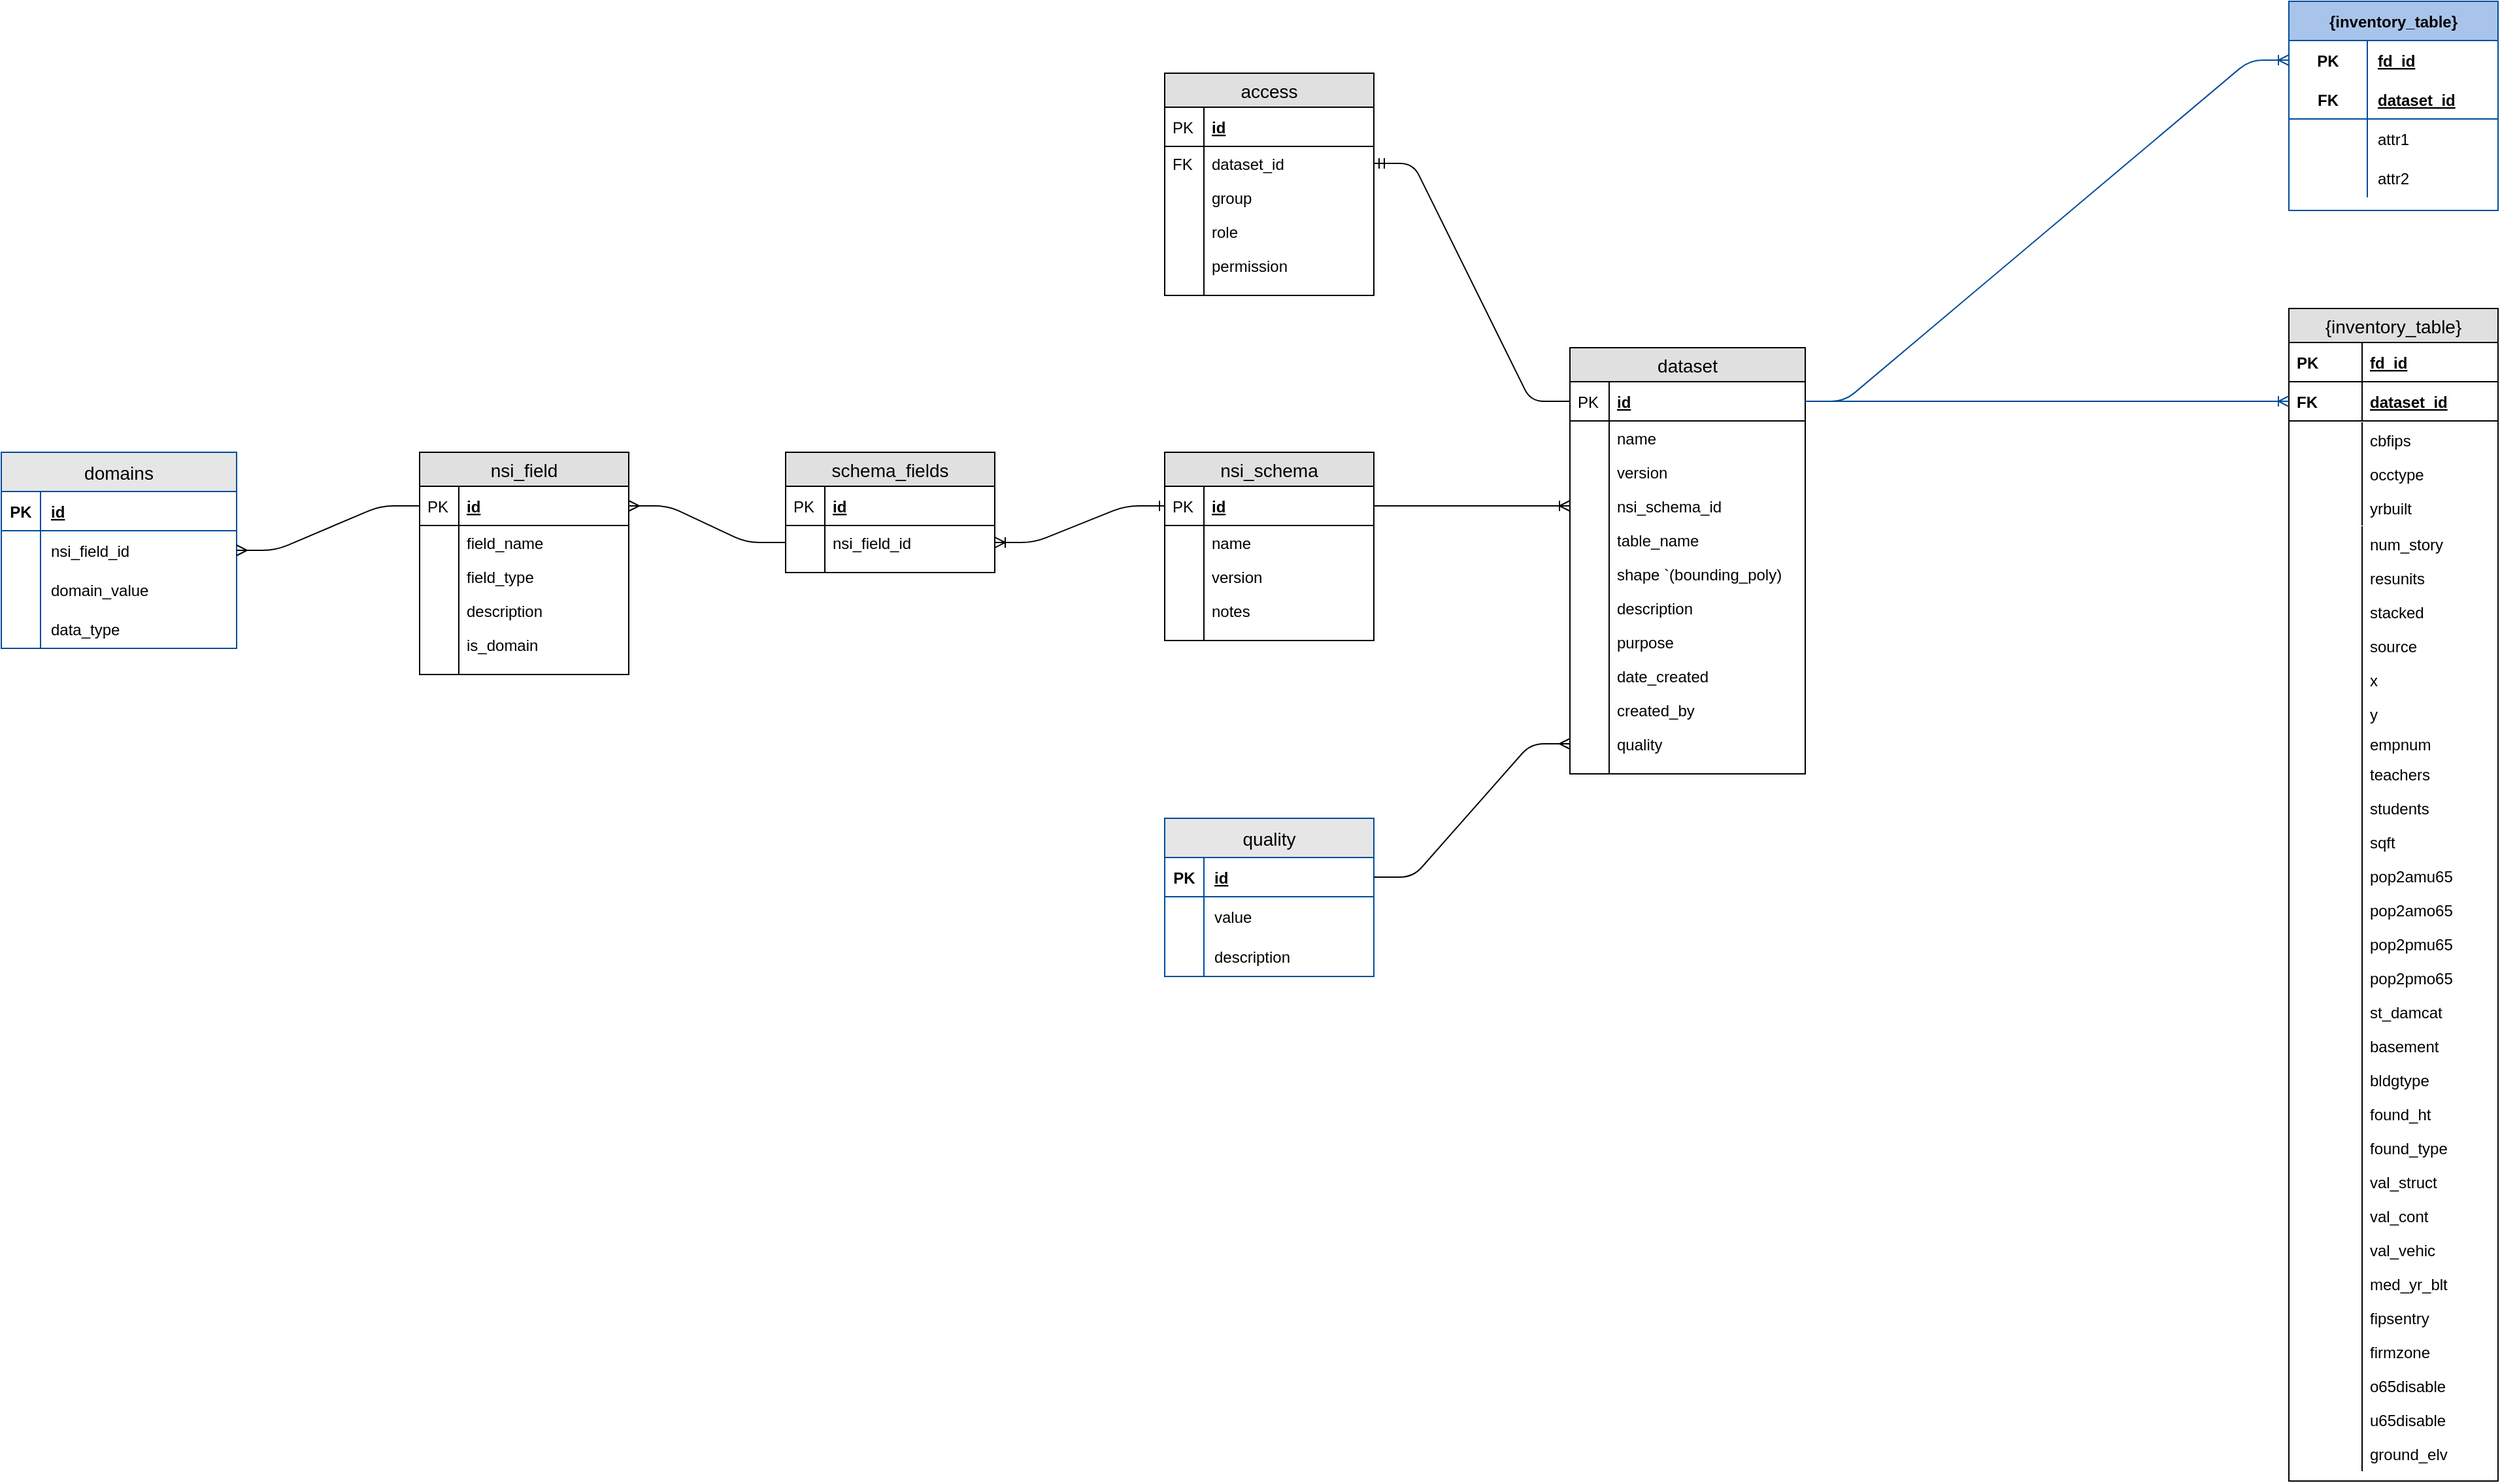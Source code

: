 <mxfile version="16.4.3" type="device"><diagram id="WSxraz8UgvJuk62hrRg_" name="Page-1"><mxGraphModel dx="2553" dy="2314" grid="1" gridSize="10" guides="1" tooltips="1" connect="1" arrows="1" fold="1" page="1" pageScale="1" pageWidth="1100" pageHeight="850" math="0" shadow="0"><root><mxCell id="0"/><mxCell id="1" parent="0"/><mxCell id="pCQwuaeJYFErfsWlHVbS-27" value="dataset" style="swimlane;fontStyle=0;childLayout=stackLayout;horizontal=1;startSize=26;fillColor=#e0e0e0;horizontalStack=0;resizeParent=1;resizeParentMax=0;resizeLast=0;collapsible=1;marginBottom=0;swimlaneFillColor=#ffffff;align=center;fontSize=14;" parent="1" vertex="1"><mxGeometry x="180" y="90" width="180" height="326" as="geometry"/></mxCell><mxCell id="pCQwuaeJYFErfsWlHVbS-28" value="id" style="shape=partialRectangle;top=0;left=0;right=0;bottom=1;align=left;verticalAlign=middle;fillColor=none;spacingLeft=34;spacingRight=4;overflow=hidden;rotatable=0;points=[[0,0.5],[1,0.5]];portConstraint=eastwest;dropTarget=0;fontStyle=5;fontSize=12;" parent="pCQwuaeJYFErfsWlHVbS-27" vertex="1"><mxGeometry y="26" width="180" height="30" as="geometry"/></mxCell><mxCell id="pCQwuaeJYFErfsWlHVbS-29" value="PK" style="shape=partialRectangle;top=0;left=0;bottom=0;fillColor=none;align=left;verticalAlign=middle;spacingLeft=4;spacingRight=4;overflow=hidden;rotatable=0;points=[];portConstraint=eastwest;part=1;fontSize=12;" parent="pCQwuaeJYFErfsWlHVbS-28" vertex="1" connectable="0"><mxGeometry width="30" height="30" as="geometry"/></mxCell><mxCell id="pCQwuaeJYFErfsWlHVbS-30" value="name" style="shape=partialRectangle;top=0;left=0;right=0;bottom=0;align=left;verticalAlign=top;fillColor=none;spacingLeft=34;spacingRight=4;overflow=hidden;rotatable=0;points=[[0,0.5],[1,0.5]];portConstraint=eastwest;dropTarget=0;fontSize=12;" parent="pCQwuaeJYFErfsWlHVbS-27" vertex="1"><mxGeometry y="56" width="180" height="26" as="geometry"/></mxCell><mxCell id="pCQwuaeJYFErfsWlHVbS-31" value="" style="shape=partialRectangle;top=0;left=0;bottom=0;fillColor=none;align=left;verticalAlign=top;spacingLeft=4;spacingRight=4;overflow=hidden;rotatable=0;points=[];portConstraint=eastwest;part=1;fontSize=12;" parent="pCQwuaeJYFErfsWlHVbS-30" vertex="1" connectable="0"><mxGeometry width="30" height="26" as="geometry"/></mxCell><mxCell id="pCQwuaeJYFErfsWlHVbS-32" value="version" style="shape=partialRectangle;top=0;left=0;right=0;bottom=0;align=left;verticalAlign=top;fillColor=none;spacingLeft=34;spacingRight=4;overflow=hidden;rotatable=0;points=[[0,0.5],[1,0.5]];portConstraint=eastwest;dropTarget=0;fontSize=12;" parent="pCQwuaeJYFErfsWlHVbS-27" vertex="1"><mxGeometry y="82" width="180" height="26" as="geometry"/></mxCell><mxCell id="pCQwuaeJYFErfsWlHVbS-33" value="" style="shape=partialRectangle;top=0;left=0;bottom=0;fillColor=none;align=left;verticalAlign=top;spacingLeft=4;spacingRight=4;overflow=hidden;rotatable=0;points=[];portConstraint=eastwest;part=1;fontSize=12;" parent="pCQwuaeJYFErfsWlHVbS-32" vertex="1" connectable="0"><mxGeometry width="30" height="26" as="geometry"/></mxCell><mxCell id="6yHQUNspiRQBi405Da5X-14" value="nsi_schema_id" style="shape=partialRectangle;top=0;left=0;right=0;bottom=0;align=left;verticalAlign=top;fillColor=none;spacingLeft=34;spacingRight=4;overflow=hidden;rotatable=0;points=[[0,0.5],[1,0.5]];portConstraint=eastwest;dropTarget=0;fontSize=12;" parent="pCQwuaeJYFErfsWlHVbS-27" vertex="1"><mxGeometry y="108" width="180" height="26" as="geometry"/></mxCell><mxCell id="6yHQUNspiRQBi405Da5X-15" value="" style="shape=partialRectangle;top=0;left=0;bottom=0;fillColor=none;align=left;verticalAlign=top;spacingLeft=4;spacingRight=4;overflow=hidden;rotatable=0;points=[];portConstraint=eastwest;part=1;fontSize=12;" parent="6yHQUNspiRQBi405Da5X-14" vertex="1" connectable="0"><mxGeometry width="30" height="26" as="geometry"/></mxCell><mxCell id="4LfGb_Rec_129-LCbpUq-3" value="table_name" style="shape=partialRectangle;top=0;left=0;right=0;bottom=0;align=left;verticalAlign=top;fillColor=none;spacingLeft=34;spacingRight=4;overflow=hidden;rotatable=0;points=[[0,0.5],[1,0.5]];portConstraint=eastwest;dropTarget=0;fontSize=12;" parent="pCQwuaeJYFErfsWlHVbS-27" vertex="1"><mxGeometry y="134" width="180" height="26" as="geometry"/></mxCell><mxCell id="4LfGb_Rec_129-LCbpUq-4" value="" style="shape=partialRectangle;top=0;left=0;bottom=0;fillColor=none;align=left;verticalAlign=top;spacingLeft=4;spacingRight=4;overflow=hidden;rotatable=0;points=[];portConstraint=eastwest;part=1;fontSize=12;" parent="4LfGb_Rec_129-LCbpUq-3" vertex="1" connectable="0"><mxGeometry width="30" height="26" as="geometry"/></mxCell><mxCell id="pCQwuaeJYFErfsWlHVbS-34" value="shape `(bounding_poly)" style="shape=partialRectangle;top=0;left=0;right=0;bottom=0;align=left;verticalAlign=top;fillColor=none;spacingLeft=34;spacingRight=4;overflow=hidden;rotatable=0;points=[[0,0.5],[1,0.5]];portConstraint=eastwest;dropTarget=0;fontSize=12;" parent="pCQwuaeJYFErfsWlHVbS-27" vertex="1"><mxGeometry y="160" width="180" height="26" as="geometry"/></mxCell><mxCell id="pCQwuaeJYFErfsWlHVbS-35" value="" style="shape=partialRectangle;top=0;left=0;bottom=0;fillColor=none;align=left;verticalAlign=top;spacingLeft=4;spacingRight=4;overflow=hidden;rotatable=0;points=[];portConstraint=eastwest;part=1;fontSize=12;" parent="pCQwuaeJYFErfsWlHVbS-34" vertex="1" connectable="0"><mxGeometry width="30" height="26" as="geometry"/></mxCell><mxCell id="pCQwuaeJYFErfsWlHVbS-38" value="description" style="shape=partialRectangle;top=0;left=0;right=0;bottom=0;align=left;verticalAlign=top;fillColor=none;spacingLeft=34;spacingRight=4;overflow=hidden;rotatable=0;points=[[0,0.5],[1,0.5]];portConstraint=eastwest;dropTarget=0;fontSize=12;" parent="pCQwuaeJYFErfsWlHVbS-27" vertex="1"><mxGeometry y="186" width="180" height="26" as="geometry"/></mxCell><mxCell id="pCQwuaeJYFErfsWlHVbS-39" value="" style="shape=partialRectangle;top=0;left=0;bottom=0;fillColor=none;align=left;verticalAlign=top;spacingLeft=4;spacingRight=4;overflow=hidden;rotatable=0;points=[];portConstraint=eastwest;part=1;fontSize=12;" parent="pCQwuaeJYFErfsWlHVbS-38" vertex="1" connectable="0"><mxGeometry width="30" height="26" as="geometry"/></mxCell><mxCell id="pCQwuaeJYFErfsWlHVbS-42" value="purpose" style="shape=partialRectangle;top=0;left=0;right=0;bottom=0;align=left;verticalAlign=top;fillColor=none;spacingLeft=34;spacingRight=4;overflow=hidden;rotatable=0;points=[[0,0.5],[1,0.5]];portConstraint=eastwest;dropTarget=0;fontSize=12;" parent="pCQwuaeJYFErfsWlHVbS-27" vertex="1"><mxGeometry y="212" width="180" height="26" as="geometry"/></mxCell><mxCell id="pCQwuaeJYFErfsWlHVbS-43" value="" style="shape=partialRectangle;top=0;left=0;bottom=0;fillColor=none;align=left;verticalAlign=top;spacingLeft=4;spacingRight=4;overflow=hidden;rotatable=0;points=[];portConstraint=eastwest;part=1;fontSize=12;" parent="pCQwuaeJYFErfsWlHVbS-42" vertex="1" connectable="0"><mxGeometry width="30" height="26" as="geometry"/></mxCell><mxCell id="pCQwuaeJYFErfsWlHVbS-44" value="date_created" style="shape=partialRectangle;top=0;left=0;right=0;bottom=0;align=left;verticalAlign=top;fillColor=none;spacingLeft=34;spacingRight=4;overflow=hidden;rotatable=0;points=[[0,0.5],[1,0.5]];portConstraint=eastwest;dropTarget=0;fontSize=12;" parent="pCQwuaeJYFErfsWlHVbS-27" vertex="1"><mxGeometry y="238" width="180" height="26" as="geometry"/></mxCell><mxCell id="pCQwuaeJYFErfsWlHVbS-45" value="" style="shape=partialRectangle;top=0;left=0;bottom=0;fillColor=none;align=left;verticalAlign=top;spacingLeft=4;spacingRight=4;overflow=hidden;rotatable=0;points=[];portConstraint=eastwest;part=1;fontSize=12;" parent="pCQwuaeJYFErfsWlHVbS-44" vertex="1" connectable="0"><mxGeometry width="30" height="26" as="geometry"/></mxCell><mxCell id="pCQwuaeJYFErfsWlHVbS-46" value="created_by" style="shape=partialRectangle;top=0;left=0;right=0;bottom=0;align=left;verticalAlign=top;fillColor=none;spacingLeft=34;spacingRight=4;overflow=hidden;rotatable=0;points=[[0,0.5],[1,0.5]];portConstraint=eastwest;dropTarget=0;fontSize=12;" parent="pCQwuaeJYFErfsWlHVbS-27" vertex="1"><mxGeometry y="264" width="180" height="26" as="geometry"/></mxCell><mxCell id="pCQwuaeJYFErfsWlHVbS-47" value="" style="shape=partialRectangle;top=0;left=0;bottom=0;fillColor=none;align=left;verticalAlign=top;spacingLeft=4;spacingRight=4;overflow=hidden;rotatable=0;points=[];portConstraint=eastwest;part=1;fontSize=12;" parent="pCQwuaeJYFErfsWlHVbS-46" vertex="1" connectable="0"><mxGeometry width="30" height="26" as="geometry"/></mxCell><mxCell id="pCQwuaeJYFErfsWlHVbS-48" value="quality" style="shape=partialRectangle;top=0;left=0;right=0;bottom=0;align=left;verticalAlign=top;fillColor=none;spacingLeft=34;spacingRight=4;overflow=hidden;rotatable=0;points=[[0,0.5],[1,0.5]];portConstraint=eastwest;dropTarget=0;fontSize=12;" parent="pCQwuaeJYFErfsWlHVbS-27" vertex="1"><mxGeometry y="290" width="180" height="26" as="geometry"/></mxCell><mxCell id="pCQwuaeJYFErfsWlHVbS-49" value="" style="shape=partialRectangle;top=0;left=0;bottom=0;fillColor=none;align=left;verticalAlign=top;spacingLeft=4;spacingRight=4;overflow=hidden;rotatable=0;points=[];portConstraint=eastwest;part=1;fontSize=12;" parent="pCQwuaeJYFErfsWlHVbS-48" vertex="1" connectable="0"><mxGeometry width="30" height="26" as="geometry"/></mxCell><mxCell id="pCQwuaeJYFErfsWlHVbS-36" value="" style="shape=partialRectangle;top=0;left=0;right=0;bottom=0;align=left;verticalAlign=top;fillColor=none;spacingLeft=34;spacingRight=4;overflow=hidden;rotatable=0;points=[[0,0.5],[1,0.5]];portConstraint=eastwest;dropTarget=0;fontSize=12;" parent="pCQwuaeJYFErfsWlHVbS-27" vertex="1"><mxGeometry y="316" width="180" height="10" as="geometry"/></mxCell><mxCell id="pCQwuaeJYFErfsWlHVbS-37" value="" style="shape=partialRectangle;top=0;left=0;bottom=0;fillColor=none;align=left;verticalAlign=top;spacingLeft=4;spacingRight=4;overflow=hidden;rotatable=0;points=[];portConstraint=eastwest;part=1;fontSize=12;" parent="pCQwuaeJYFErfsWlHVbS-36" vertex="1" connectable="0"><mxGeometry width="30" height="10" as="geometry"/></mxCell><mxCell id="pCQwuaeJYFErfsWlHVbS-141" value="" style="group;strokeColor=none;fontColor=none;noLabel=1;" parent="1" vertex="1" connectable="0"><mxGeometry x="730" y="60" width="160" height="897" as="geometry"/></mxCell><mxCell id="pCQwuaeJYFErfsWlHVbS-140" value="" style="rounded=0;whiteSpace=wrap;html=1;" parent="pCQwuaeJYFErfsWlHVbS-141" vertex="1"><mxGeometry y="86" width="160" height="811" as="geometry"/></mxCell><mxCell id="pCQwuaeJYFErfsWlHVbS-63" value="{inventory_table}" style="swimlane;fontStyle=0;childLayout=stackLayout;horizontal=1;startSize=26;fillColor=#e0e0e0;horizontalStack=0;resizeParent=1;resizeParentMax=0;resizeLast=0;collapsible=1;marginBottom=0;swimlaneFillColor=#ffffff;align=center;fontSize=14;" parent="pCQwuaeJYFErfsWlHVbS-141" vertex="1"><mxGeometry width="160" height="86" as="geometry"><mxRectangle width="150" height="26" as="alternateBounds"/></mxGeometry></mxCell><mxCell id="pCQwuaeJYFErfsWlHVbS-66" value="fd_id" style="shape=partialRectangle;top=0;left=0;right=0;bottom=1;align=left;verticalAlign=middle;fillColor=none;spacingLeft=60;spacingRight=4;overflow=hidden;rotatable=0;points=[[0,0.5],[1,0.5]];portConstraint=eastwest;dropTarget=0;fontStyle=5;fontSize=12;" parent="pCQwuaeJYFErfsWlHVbS-63" vertex="1"><mxGeometry y="26" width="160" height="30" as="geometry"/></mxCell><mxCell id="pCQwuaeJYFErfsWlHVbS-67" value="PK" style="shape=partialRectangle;fontStyle=1;top=0;left=0;bottom=0;fillColor=none;align=left;verticalAlign=middle;spacingLeft=4;spacingRight=4;overflow=hidden;rotatable=0;points=[];portConstraint=eastwest;part=1;fontSize=12;" parent="pCQwuaeJYFErfsWlHVbS-66" vertex="1" connectable="0"><mxGeometry width="56" height="30" as="geometry"/></mxCell><mxCell id="pCQwuaeJYFErfsWlHVbS-64" value="dataset_id" style="shape=partialRectangle;top=0;left=0;right=0;bottom=0;align=left;verticalAlign=middle;fillColor=none;spacingLeft=60;spacingRight=4;overflow=hidden;rotatable=0;points=[[0,0.5],[1,0.5]];portConstraint=eastwest;dropTarget=0;fontStyle=5;fontSize=12;" parent="pCQwuaeJYFErfsWlHVbS-63" vertex="1"><mxGeometry y="56" width="160" height="30" as="geometry"/></mxCell><mxCell id="pCQwuaeJYFErfsWlHVbS-65" value="FK" style="shape=partialRectangle;fontStyle=1;top=0;left=0;bottom=0;fillColor=none;align=left;verticalAlign=middle;spacingLeft=4;spacingRight=4;overflow=hidden;rotatable=0;points=[];portConstraint=eastwest;part=1;fontSize=12;" parent="pCQwuaeJYFErfsWlHVbS-64" vertex="1" connectable="0"><mxGeometry width="56" height="30" as="geometry"/></mxCell><mxCell id="pCQwuaeJYFErfsWlHVbS-76" value="occtype" style="shape=partialRectangle;top=0;left=0;right=0;bottom=0;align=left;verticalAlign=top;fillColor=none;spacingLeft=60;spacingRight=4;overflow=hidden;rotatable=0;points=[[0,0.5],[1,0.5]];portConstraint=eastwest;dropTarget=0;fontSize=12;" parent="pCQwuaeJYFErfsWlHVbS-141" vertex="1"><mxGeometry y="113.5" width="160" height="26" as="geometry"/></mxCell><mxCell id="pCQwuaeJYFErfsWlHVbS-77" value="" style="shape=partialRectangle;top=0;left=0;bottom=0;fillColor=none;align=left;verticalAlign=top;spacingLeft=4;spacingRight=4;overflow=hidden;rotatable=0;points=[];portConstraint=eastwest;part=1;fontSize=12;" parent="pCQwuaeJYFErfsWlHVbS-76" vertex="1" connectable="0"><mxGeometry width="56" height="26" as="geometry"/></mxCell><mxCell id="pCQwuaeJYFErfsWlHVbS-78" value="yrbuilt" style="shape=partialRectangle;top=0;left=0;right=0;bottom=0;align=left;verticalAlign=top;fillColor=none;spacingLeft=60;spacingRight=4;overflow=hidden;rotatable=0;points=[[0,0.5],[1,0.5]];portConstraint=eastwest;dropTarget=0;fontSize=12;" parent="pCQwuaeJYFErfsWlHVbS-141" vertex="1"><mxGeometry y="139.5" width="160" height="26" as="geometry"/></mxCell><mxCell id="pCQwuaeJYFErfsWlHVbS-79" value="" style="shape=partialRectangle;top=0;left=0;bottom=0;fillColor=none;align=left;verticalAlign=top;spacingLeft=4;spacingRight=4;overflow=hidden;rotatable=0;points=[];portConstraint=eastwest;part=1;fontSize=12;" parent="pCQwuaeJYFErfsWlHVbS-78" vertex="1" connectable="0"><mxGeometry width="56" height="26" as="geometry"/></mxCell><mxCell id="pCQwuaeJYFErfsWlHVbS-80" value="num_story" style="shape=partialRectangle;top=0;left=0;right=0;bottom=0;align=left;verticalAlign=top;fillColor=none;spacingLeft=60;spacingRight=4;overflow=hidden;rotatable=0;points=[[0,0.5],[1,0.5]];portConstraint=eastwest;dropTarget=0;fontSize=12;" parent="pCQwuaeJYFErfsWlHVbS-141" vertex="1"><mxGeometry y="167" width="160" height="26" as="geometry"/></mxCell><mxCell id="pCQwuaeJYFErfsWlHVbS-81" value="" style="shape=partialRectangle;top=0;left=0;bottom=0;fillColor=none;align=left;verticalAlign=top;spacingLeft=4;spacingRight=4;overflow=hidden;rotatable=0;points=[];portConstraint=eastwest;part=1;fontSize=12;" parent="pCQwuaeJYFErfsWlHVbS-80" vertex="1" connectable="0"><mxGeometry width="56" height="26" as="geometry"/></mxCell><mxCell id="pCQwuaeJYFErfsWlHVbS-82" value="resunits" style="shape=partialRectangle;top=0;left=0;right=0;bottom=0;align=left;verticalAlign=top;fillColor=none;spacingLeft=60;spacingRight=4;overflow=hidden;rotatable=0;points=[[0,0.5],[1,0.5]];portConstraint=eastwest;dropTarget=0;fontSize=12;" parent="pCQwuaeJYFErfsWlHVbS-141" vertex="1"><mxGeometry y="193" width="160" height="26" as="geometry"/></mxCell><mxCell id="pCQwuaeJYFErfsWlHVbS-83" value="" style="shape=partialRectangle;top=0;left=0;bottom=0;fillColor=none;align=left;verticalAlign=top;spacingLeft=4;spacingRight=4;overflow=hidden;rotatable=0;points=[];portConstraint=eastwest;part=1;fontSize=12;" parent="pCQwuaeJYFErfsWlHVbS-82" vertex="1" connectable="0"><mxGeometry width="56" height="26" as="geometry"/></mxCell><mxCell id="pCQwuaeJYFErfsWlHVbS-84" value="stacked" style="shape=partialRectangle;top=0;left=0;right=0;bottom=0;align=left;verticalAlign=top;fillColor=none;spacingLeft=60;spacingRight=4;overflow=hidden;rotatable=0;points=[[0,0.5],[1,0.5]];portConstraint=eastwest;dropTarget=0;fontSize=12;" parent="pCQwuaeJYFErfsWlHVbS-141" vertex="1"><mxGeometry y="219" width="160" height="26" as="geometry"/></mxCell><mxCell id="pCQwuaeJYFErfsWlHVbS-85" value="" style="shape=partialRectangle;top=0;left=0;bottom=0;fillColor=none;align=left;verticalAlign=top;spacingLeft=4;spacingRight=4;overflow=hidden;rotatable=0;points=[];portConstraint=eastwest;part=1;fontSize=12;" parent="pCQwuaeJYFErfsWlHVbS-84" vertex="1" connectable="0"><mxGeometry width="56" height="26" as="geometry"/></mxCell><mxCell id="pCQwuaeJYFErfsWlHVbS-86" value="source" style="shape=partialRectangle;top=0;left=0;right=0;bottom=0;align=left;verticalAlign=top;fillColor=none;spacingLeft=60;spacingRight=4;overflow=hidden;rotatable=0;points=[[0,0.5],[1,0.5]];portConstraint=eastwest;dropTarget=0;fontSize=12;" parent="pCQwuaeJYFErfsWlHVbS-141" vertex="1"><mxGeometry y="245" width="160" height="26" as="geometry"/></mxCell><mxCell id="pCQwuaeJYFErfsWlHVbS-87" value="" style="shape=partialRectangle;top=0;left=0;bottom=0;fillColor=none;align=left;verticalAlign=top;spacingLeft=4;spacingRight=4;overflow=hidden;rotatable=0;points=[];portConstraint=eastwest;part=1;fontSize=12;" parent="pCQwuaeJYFErfsWlHVbS-86" vertex="1" connectable="0"><mxGeometry width="56" height="26" as="geometry"/></mxCell><mxCell id="pCQwuaeJYFErfsWlHVbS-88" value="x" style="shape=partialRectangle;top=0;left=0;right=0;bottom=0;align=left;verticalAlign=top;fillColor=none;spacingLeft=60;spacingRight=4;overflow=hidden;rotatable=0;points=[[0,0.5],[1,0.5]];portConstraint=eastwest;dropTarget=0;fontSize=12;" parent="pCQwuaeJYFErfsWlHVbS-141" vertex="1"><mxGeometry y="271" width="160" height="26" as="geometry"/></mxCell><mxCell id="pCQwuaeJYFErfsWlHVbS-89" value="" style="shape=partialRectangle;top=0;left=0;bottom=0;fillColor=none;align=left;verticalAlign=top;spacingLeft=4;spacingRight=4;overflow=hidden;rotatable=0;points=[];portConstraint=eastwest;part=1;fontSize=12;" parent="pCQwuaeJYFErfsWlHVbS-88" vertex="1" connectable="0"><mxGeometry width="56" height="26" as="geometry"/></mxCell><mxCell id="pCQwuaeJYFErfsWlHVbS-90" value="y" style="shape=partialRectangle;top=0;left=0;right=0;bottom=0;align=left;verticalAlign=top;fillColor=none;spacingLeft=60;spacingRight=4;overflow=hidden;rotatable=0;points=[[0,0.5],[1,0.5]];portConstraint=eastwest;dropTarget=0;fontSize=12;" parent="pCQwuaeJYFErfsWlHVbS-141" vertex="1"><mxGeometry y="297" width="160" height="26" as="geometry"/></mxCell><mxCell id="pCQwuaeJYFErfsWlHVbS-91" value="" style="shape=partialRectangle;top=0;left=0;bottom=0;fillColor=none;align=left;verticalAlign=top;spacingLeft=4;spacingRight=4;overflow=hidden;rotatable=0;points=[];portConstraint=eastwest;part=1;fontSize=12;" parent="pCQwuaeJYFErfsWlHVbS-90" vertex="1" connectable="0"><mxGeometry width="56" height="26" as="geometry"/></mxCell><mxCell id="pCQwuaeJYFErfsWlHVbS-92" value="empnum" style="shape=partialRectangle;top=0;left=0;right=0;bottom=0;align=left;verticalAlign=top;fillColor=none;spacingLeft=60;spacingRight=4;overflow=hidden;rotatable=0;points=[[0,0.5],[1,0.5]];portConstraint=eastwest;dropTarget=0;fontSize=12;" parent="pCQwuaeJYFErfsWlHVbS-141" vertex="1"><mxGeometry y="320" width="160" height="26" as="geometry"/></mxCell><mxCell id="pCQwuaeJYFErfsWlHVbS-93" value="" style="shape=partialRectangle;top=0;left=0;bottom=0;fillColor=none;align=left;verticalAlign=top;spacingLeft=4;spacingRight=4;overflow=hidden;rotatable=0;points=[];portConstraint=eastwest;part=1;fontSize=12;" parent="pCQwuaeJYFErfsWlHVbS-92" vertex="1" connectable="0"><mxGeometry width="56" height="26" as="geometry"/></mxCell><mxCell id="pCQwuaeJYFErfsWlHVbS-94" value="teachers" style="shape=partialRectangle;top=0;left=0;right=0;bottom=0;align=left;verticalAlign=top;fillColor=none;spacingLeft=60;spacingRight=4;overflow=hidden;rotatable=0;points=[[0,0.5],[1,0.5]];portConstraint=eastwest;dropTarget=0;fontSize=12;" parent="pCQwuaeJYFErfsWlHVbS-141" vertex="1"><mxGeometry y="343" width="160" height="26" as="geometry"/></mxCell><mxCell id="pCQwuaeJYFErfsWlHVbS-95" value="" style="shape=partialRectangle;top=0;left=0;bottom=0;fillColor=none;align=left;verticalAlign=top;spacingLeft=4;spacingRight=4;overflow=hidden;rotatable=0;points=[];portConstraint=eastwest;part=1;fontSize=12;" parent="pCQwuaeJYFErfsWlHVbS-94" vertex="1" connectable="0"><mxGeometry width="56" height="26" as="geometry"/></mxCell><mxCell id="pCQwuaeJYFErfsWlHVbS-96" value="students" style="shape=partialRectangle;top=0;left=0;right=0;bottom=0;align=left;verticalAlign=top;fillColor=none;spacingLeft=60;spacingRight=4;overflow=hidden;rotatable=0;points=[[0,0.5],[1,0.5]];portConstraint=eastwest;dropTarget=0;fontSize=12;" parent="pCQwuaeJYFErfsWlHVbS-141" vertex="1"><mxGeometry y="369" width="160" height="26" as="geometry"/></mxCell><mxCell id="pCQwuaeJYFErfsWlHVbS-97" value="" style="shape=partialRectangle;top=0;left=0;bottom=0;fillColor=none;align=left;verticalAlign=top;spacingLeft=4;spacingRight=4;overflow=hidden;rotatable=0;points=[];portConstraint=eastwest;part=1;fontSize=12;" parent="pCQwuaeJYFErfsWlHVbS-96" vertex="1" connectable="0"><mxGeometry width="56" height="26" as="geometry"/></mxCell><mxCell id="pCQwuaeJYFErfsWlHVbS-98" value="sqft" style="shape=partialRectangle;top=0;left=0;right=0;bottom=0;align=left;verticalAlign=top;fillColor=none;spacingLeft=60;spacingRight=4;overflow=hidden;rotatable=0;points=[[0,0.5],[1,0.5]];portConstraint=eastwest;dropTarget=0;fontSize=12;" parent="pCQwuaeJYFErfsWlHVbS-141" vertex="1"><mxGeometry y="395" width="160" height="26" as="geometry"/></mxCell><mxCell id="pCQwuaeJYFErfsWlHVbS-99" value="" style="shape=partialRectangle;top=0;left=0;bottom=0;fillColor=none;align=left;verticalAlign=top;spacingLeft=4;spacingRight=4;overflow=hidden;rotatable=0;points=[];portConstraint=eastwest;part=1;fontSize=12;" parent="pCQwuaeJYFErfsWlHVbS-98" vertex="1" connectable="0"><mxGeometry width="56" height="26" as="geometry"/></mxCell><mxCell id="pCQwuaeJYFErfsWlHVbS-100" value="pop2amu65" style="shape=partialRectangle;top=0;left=0;right=0;bottom=0;align=left;verticalAlign=top;fillColor=none;spacingLeft=60;spacingRight=4;overflow=hidden;rotatable=0;points=[[0,0.5],[1,0.5]];portConstraint=eastwest;dropTarget=0;fontSize=12;" parent="pCQwuaeJYFErfsWlHVbS-141" vertex="1"><mxGeometry y="421" width="160" height="26" as="geometry"/></mxCell><mxCell id="pCQwuaeJYFErfsWlHVbS-101" value="" style="shape=partialRectangle;top=0;left=0;bottom=0;fillColor=none;align=left;verticalAlign=top;spacingLeft=4;spacingRight=4;overflow=hidden;rotatable=0;points=[];portConstraint=eastwest;part=1;fontSize=12;" parent="pCQwuaeJYFErfsWlHVbS-100" vertex="1" connectable="0"><mxGeometry width="56" height="26" as="geometry"/></mxCell><mxCell id="pCQwuaeJYFErfsWlHVbS-102" value="pop2amo65" style="shape=partialRectangle;top=0;left=0;right=0;bottom=0;align=left;verticalAlign=top;fillColor=none;spacingLeft=60;spacingRight=4;overflow=hidden;rotatable=0;points=[[0,0.5],[1,0.5]];portConstraint=eastwest;dropTarget=0;fontSize=12;" parent="pCQwuaeJYFErfsWlHVbS-141" vertex="1"><mxGeometry y="447" width="160" height="26" as="geometry"/></mxCell><mxCell id="pCQwuaeJYFErfsWlHVbS-103" value="" style="shape=partialRectangle;top=0;left=0;bottom=0;fillColor=none;align=left;verticalAlign=top;spacingLeft=4;spacingRight=4;overflow=hidden;rotatable=0;points=[];portConstraint=eastwest;part=1;fontSize=12;" parent="pCQwuaeJYFErfsWlHVbS-102" vertex="1" connectable="0"><mxGeometry width="56" height="26" as="geometry"/></mxCell><mxCell id="pCQwuaeJYFErfsWlHVbS-104" value="pop2pmu65" style="shape=partialRectangle;top=0;left=0;right=0;bottom=0;align=left;verticalAlign=top;fillColor=none;spacingLeft=60;spacingRight=4;overflow=hidden;rotatable=0;points=[[0,0.5],[1,0.5]];portConstraint=eastwest;dropTarget=0;fontSize=12;" parent="pCQwuaeJYFErfsWlHVbS-141" vertex="1"><mxGeometry y="473" width="160" height="26" as="geometry"/></mxCell><mxCell id="pCQwuaeJYFErfsWlHVbS-105" value="" style="shape=partialRectangle;top=0;left=0;bottom=0;fillColor=none;align=left;verticalAlign=top;spacingLeft=4;spacingRight=4;overflow=hidden;rotatable=0;points=[];portConstraint=eastwest;part=1;fontSize=12;" parent="pCQwuaeJYFErfsWlHVbS-104" vertex="1" connectable="0"><mxGeometry width="56" height="26" as="geometry"/></mxCell><mxCell id="pCQwuaeJYFErfsWlHVbS-106" value="pop2pmo65" style="shape=partialRectangle;top=0;left=0;right=0;bottom=0;align=left;verticalAlign=top;fillColor=none;spacingLeft=60;spacingRight=4;overflow=hidden;rotatable=0;points=[[0,0.5],[1,0.5]];portConstraint=eastwest;dropTarget=0;fontSize=12;" parent="pCQwuaeJYFErfsWlHVbS-141" vertex="1"><mxGeometry y="499" width="160" height="26" as="geometry"/></mxCell><mxCell id="pCQwuaeJYFErfsWlHVbS-107" value="" style="shape=partialRectangle;top=0;left=0;bottom=0;fillColor=none;align=left;verticalAlign=top;spacingLeft=4;spacingRight=4;overflow=hidden;rotatable=0;points=[];portConstraint=eastwest;part=1;fontSize=12;" parent="pCQwuaeJYFErfsWlHVbS-106" vertex="1" connectable="0"><mxGeometry width="56" height="26" as="geometry"/></mxCell><mxCell id="pCQwuaeJYFErfsWlHVbS-108" value="st_damcat" style="shape=partialRectangle;top=0;left=0;right=0;bottom=0;align=left;verticalAlign=top;fillColor=none;spacingLeft=60;spacingRight=4;overflow=hidden;rotatable=0;points=[[0,0.5],[1,0.5]];portConstraint=eastwest;dropTarget=0;fontSize=12;" parent="pCQwuaeJYFErfsWlHVbS-141" vertex="1"><mxGeometry y="525" width="160" height="26" as="geometry"/></mxCell><mxCell id="pCQwuaeJYFErfsWlHVbS-109" value="" style="shape=partialRectangle;top=0;left=0;bottom=0;fillColor=none;align=left;verticalAlign=top;spacingLeft=4;spacingRight=4;overflow=hidden;rotatable=0;points=[];portConstraint=eastwest;part=1;fontSize=12;" parent="pCQwuaeJYFErfsWlHVbS-108" vertex="1" connectable="0"><mxGeometry width="56" height="26" as="geometry"/></mxCell><mxCell id="pCQwuaeJYFErfsWlHVbS-110" value="basement" style="shape=partialRectangle;top=0;left=0;right=0;bottom=0;align=left;verticalAlign=top;fillColor=none;spacingLeft=60;spacingRight=4;overflow=hidden;rotatable=0;points=[[0,0.5],[1,0.5]];portConstraint=eastwest;dropTarget=0;fontSize=12;" parent="pCQwuaeJYFErfsWlHVbS-141" vertex="1"><mxGeometry y="551" width="160" height="26" as="geometry"/></mxCell><mxCell id="pCQwuaeJYFErfsWlHVbS-111" value="" style="shape=partialRectangle;top=0;left=0;bottom=0;fillColor=none;align=left;verticalAlign=top;spacingLeft=4;spacingRight=4;overflow=hidden;rotatable=0;points=[];portConstraint=eastwest;part=1;fontSize=12;" parent="pCQwuaeJYFErfsWlHVbS-110" vertex="1" connectable="0"><mxGeometry width="56" height="26" as="geometry"/></mxCell><mxCell id="pCQwuaeJYFErfsWlHVbS-112" value="bldgtype" style="shape=partialRectangle;top=0;left=0;right=0;bottom=0;align=left;verticalAlign=top;fillColor=none;spacingLeft=60;spacingRight=4;overflow=hidden;rotatable=0;points=[[0,0.5],[1,0.5]];portConstraint=eastwest;dropTarget=0;fontSize=12;" parent="pCQwuaeJYFErfsWlHVbS-141" vertex="1"><mxGeometry y="577" width="160" height="26" as="geometry"/></mxCell><mxCell id="pCQwuaeJYFErfsWlHVbS-113" value="" style="shape=partialRectangle;top=0;left=0;bottom=0;fillColor=none;align=left;verticalAlign=top;spacingLeft=4;spacingRight=4;overflow=hidden;rotatable=0;points=[];portConstraint=eastwest;part=1;fontSize=12;" parent="pCQwuaeJYFErfsWlHVbS-112" vertex="1" connectable="0"><mxGeometry width="56" height="26" as="geometry"/></mxCell><mxCell id="pCQwuaeJYFErfsWlHVbS-114" value="found_ht" style="shape=partialRectangle;top=0;left=0;right=0;bottom=0;align=left;verticalAlign=top;fillColor=none;spacingLeft=60;spacingRight=4;overflow=hidden;rotatable=0;points=[[0,0.5],[1,0.5]];portConstraint=eastwest;dropTarget=0;fontSize=12;" parent="pCQwuaeJYFErfsWlHVbS-141" vertex="1"><mxGeometry y="603" width="160" height="26" as="geometry"/></mxCell><mxCell id="pCQwuaeJYFErfsWlHVbS-115" value="" style="shape=partialRectangle;top=0;left=0;bottom=0;fillColor=none;align=left;verticalAlign=top;spacingLeft=4;spacingRight=4;overflow=hidden;rotatable=0;points=[];portConstraint=eastwest;part=1;fontSize=12;" parent="pCQwuaeJYFErfsWlHVbS-114" vertex="1" connectable="0"><mxGeometry width="56" height="26" as="geometry"/></mxCell><mxCell id="pCQwuaeJYFErfsWlHVbS-116" value="found_type" style="shape=partialRectangle;top=0;left=0;right=0;bottom=0;align=left;verticalAlign=top;fillColor=none;spacingLeft=60;spacingRight=4;overflow=hidden;rotatable=0;points=[[0,0.5],[1,0.5]];portConstraint=eastwest;dropTarget=0;fontSize=12;" parent="pCQwuaeJYFErfsWlHVbS-141" vertex="1"><mxGeometry y="629" width="160" height="26" as="geometry"/></mxCell><mxCell id="pCQwuaeJYFErfsWlHVbS-117" value="" style="shape=partialRectangle;top=0;left=0;bottom=0;fillColor=none;align=left;verticalAlign=top;spacingLeft=4;spacingRight=4;overflow=hidden;rotatable=0;points=[];portConstraint=eastwest;part=1;fontSize=12;" parent="pCQwuaeJYFErfsWlHVbS-116" vertex="1" connectable="0"><mxGeometry width="56" height="26" as="geometry"/></mxCell><mxCell id="pCQwuaeJYFErfsWlHVbS-118" value="val_struct" style="shape=partialRectangle;top=0;left=0;right=0;bottom=0;align=left;verticalAlign=top;fillColor=none;spacingLeft=60;spacingRight=4;overflow=hidden;rotatable=0;points=[[0,0.5],[1,0.5]];portConstraint=eastwest;dropTarget=0;fontSize=12;" parent="pCQwuaeJYFErfsWlHVbS-141" vertex="1"><mxGeometry y="655" width="160" height="26" as="geometry"/></mxCell><mxCell id="pCQwuaeJYFErfsWlHVbS-119" value="" style="shape=partialRectangle;top=0;left=0;bottom=0;fillColor=none;align=left;verticalAlign=top;spacingLeft=4;spacingRight=4;overflow=hidden;rotatable=0;points=[];portConstraint=eastwest;part=1;fontSize=12;" parent="pCQwuaeJYFErfsWlHVbS-118" vertex="1" connectable="0"><mxGeometry width="56" height="26" as="geometry"/></mxCell><mxCell id="pCQwuaeJYFErfsWlHVbS-120" value="val_cont" style="shape=partialRectangle;top=0;left=0;right=0;bottom=0;align=left;verticalAlign=top;fillColor=none;spacingLeft=60;spacingRight=4;overflow=hidden;rotatable=0;points=[[0,0.5],[1,0.5]];portConstraint=eastwest;dropTarget=0;fontSize=12;" parent="pCQwuaeJYFErfsWlHVbS-141" vertex="1"><mxGeometry y="681" width="160" height="26" as="geometry"/></mxCell><mxCell id="pCQwuaeJYFErfsWlHVbS-121" value="" style="shape=partialRectangle;top=0;left=0;bottom=0;fillColor=none;align=left;verticalAlign=top;spacingLeft=4;spacingRight=4;overflow=hidden;rotatable=0;points=[];portConstraint=eastwest;part=1;fontSize=12;" parent="pCQwuaeJYFErfsWlHVbS-120" vertex="1" connectable="0"><mxGeometry width="56" height="26" as="geometry"/></mxCell><mxCell id="pCQwuaeJYFErfsWlHVbS-122" value="val_vehic" style="shape=partialRectangle;top=0;left=0;right=0;bottom=0;align=left;verticalAlign=top;fillColor=none;spacingLeft=60;spacingRight=4;overflow=hidden;rotatable=0;points=[[0,0.5],[1,0.5]];portConstraint=eastwest;dropTarget=0;fontSize=12;" parent="pCQwuaeJYFErfsWlHVbS-141" vertex="1"><mxGeometry y="707" width="160" height="26" as="geometry"/></mxCell><mxCell id="pCQwuaeJYFErfsWlHVbS-123" value="" style="shape=partialRectangle;top=0;left=0;bottom=0;fillColor=none;align=left;verticalAlign=top;spacingLeft=4;spacingRight=4;overflow=hidden;rotatable=0;points=[];portConstraint=eastwest;part=1;fontSize=12;" parent="pCQwuaeJYFErfsWlHVbS-122" vertex="1" connectable="0"><mxGeometry width="56" height="26" as="geometry"/></mxCell><mxCell id="pCQwuaeJYFErfsWlHVbS-124" value="med_yr_blt" style="shape=partialRectangle;top=0;left=0;right=0;bottom=0;align=left;verticalAlign=top;fillColor=none;spacingLeft=60;spacingRight=4;overflow=hidden;rotatable=0;points=[[0,0.5],[1,0.5]];portConstraint=eastwest;dropTarget=0;fontSize=12;" parent="pCQwuaeJYFErfsWlHVbS-141" vertex="1"><mxGeometry y="733" width="160" height="26" as="geometry"/></mxCell><mxCell id="pCQwuaeJYFErfsWlHVbS-125" value="" style="shape=partialRectangle;top=0;left=0;bottom=0;fillColor=none;align=left;verticalAlign=top;spacingLeft=4;spacingRight=4;overflow=hidden;rotatable=0;points=[];portConstraint=eastwest;part=1;fontSize=12;" parent="pCQwuaeJYFErfsWlHVbS-124" vertex="1" connectable="0"><mxGeometry width="56" height="26" as="geometry"/></mxCell><mxCell id="pCQwuaeJYFErfsWlHVbS-126" value="fipsentry" style="shape=partialRectangle;top=0;left=0;right=0;bottom=0;align=left;verticalAlign=top;fillColor=none;spacingLeft=60;spacingRight=4;overflow=hidden;rotatable=0;points=[[0,0.5],[1,0.5]];portConstraint=eastwest;dropTarget=0;fontSize=12;" parent="pCQwuaeJYFErfsWlHVbS-141" vertex="1"><mxGeometry y="759" width="160" height="26" as="geometry"/></mxCell><mxCell id="pCQwuaeJYFErfsWlHVbS-127" value="" style="shape=partialRectangle;top=0;left=0;bottom=0;fillColor=none;align=left;verticalAlign=top;spacingLeft=4;spacingRight=4;overflow=hidden;rotatable=0;points=[];portConstraint=eastwest;part=1;fontSize=12;" parent="pCQwuaeJYFErfsWlHVbS-126" vertex="1" connectable="0"><mxGeometry width="56" height="26" as="geometry"/></mxCell><mxCell id="pCQwuaeJYFErfsWlHVbS-128" value="firmzone" style="shape=partialRectangle;top=0;left=0;right=0;bottom=0;align=left;verticalAlign=top;fillColor=none;spacingLeft=60;spacingRight=4;overflow=hidden;rotatable=0;points=[[0,0.5],[1,0.5]];portConstraint=eastwest;dropTarget=0;fontSize=12;" parent="pCQwuaeJYFErfsWlHVbS-141" vertex="1"><mxGeometry y="785" width="160" height="26" as="geometry"/></mxCell><mxCell id="pCQwuaeJYFErfsWlHVbS-129" value="" style="shape=partialRectangle;top=0;left=0;bottom=0;fillColor=none;align=left;verticalAlign=top;spacingLeft=4;spacingRight=4;overflow=hidden;rotatable=0;points=[];portConstraint=eastwest;part=1;fontSize=12;" parent="pCQwuaeJYFErfsWlHVbS-128" vertex="1" connectable="0"><mxGeometry width="56" height="26" as="geometry"/></mxCell><mxCell id="pCQwuaeJYFErfsWlHVbS-130" value="o65disable" style="shape=partialRectangle;top=0;left=0;right=0;bottom=0;align=left;verticalAlign=top;fillColor=none;spacingLeft=60;spacingRight=4;overflow=hidden;rotatable=0;points=[[0,0.5],[1,0.5]];portConstraint=eastwest;dropTarget=0;fontSize=12;" parent="pCQwuaeJYFErfsWlHVbS-141" vertex="1"><mxGeometry y="811" width="160" height="26" as="geometry"/></mxCell><mxCell id="pCQwuaeJYFErfsWlHVbS-131" value="" style="shape=partialRectangle;top=0;left=0;bottom=0;fillColor=none;align=left;verticalAlign=top;spacingLeft=4;spacingRight=4;overflow=hidden;rotatable=0;points=[];portConstraint=eastwest;part=1;fontSize=12;" parent="pCQwuaeJYFErfsWlHVbS-130" vertex="1" connectable="0"><mxGeometry width="56" height="26" as="geometry"/></mxCell><mxCell id="pCQwuaeJYFErfsWlHVbS-132" value="u65disable" style="shape=partialRectangle;top=0;left=0;right=0;bottom=0;align=left;verticalAlign=top;fillColor=none;spacingLeft=60;spacingRight=4;overflow=hidden;rotatable=0;points=[[0,0.5],[1,0.5]];portConstraint=eastwest;dropTarget=0;fontSize=12;" parent="pCQwuaeJYFErfsWlHVbS-141" vertex="1"><mxGeometry y="837" width="160" height="26" as="geometry"/></mxCell><mxCell id="pCQwuaeJYFErfsWlHVbS-133" value="" style="shape=partialRectangle;top=0;left=0;bottom=0;fillColor=none;align=left;verticalAlign=top;spacingLeft=4;spacingRight=4;overflow=hidden;rotatable=0;points=[];portConstraint=eastwest;part=1;fontSize=12;" parent="pCQwuaeJYFErfsWlHVbS-132" vertex="1" connectable="0"><mxGeometry width="56" height="26" as="geometry"/></mxCell><mxCell id="pCQwuaeJYFErfsWlHVbS-134" value="ground_elv" style="shape=partialRectangle;top=0;left=0;right=0;bottom=0;align=left;verticalAlign=top;fillColor=none;spacingLeft=60;spacingRight=4;overflow=hidden;rotatable=0;points=[[0,0.5],[1,0.5]];portConstraint=eastwest;dropTarget=0;fontSize=12;" parent="pCQwuaeJYFErfsWlHVbS-141" vertex="1"><mxGeometry y="863" width="160" height="26" as="geometry"/></mxCell><mxCell id="pCQwuaeJYFErfsWlHVbS-135" value="" style="shape=partialRectangle;top=0;left=0;bottom=0;fillColor=none;align=left;verticalAlign=top;spacingLeft=4;spacingRight=4;overflow=hidden;rotatable=0;points=[];portConstraint=eastwest;part=1;fontSize=12;" parent="pCQwuaeJYFErfsWlHVbS-134" vertex="1" connectable="0"><mxGeometry width="56" height="26" as="geometry"/></mxCell><mxCell id="pCQwuaeJYFErfsWlHVbS-138" value="cbfips" style="shape=partialRectangle;top=0;left=0;right=0;bottom=0;align=left;verticalAlign=top;fillColor=none;spacingLeft=60;spacingRight=4;overflow=hidden;rotatable=0;points=[[0,0.5],[1,0.5]];portConstraint=eastwest;dropTarget=0;fontSize=12;" parent="pCQwuaeJYFErfsWlHVbS-141" vertex="1"><mxGeometry y="87.5" width="160" height="26" as="geometry"/></mxCell><mxCell id="pCQwuaeJYFErfsWlHVbS-139" value="" style="shape=partialRectangle;top=0;left=0;bottom=0;fillColor=none;align=left;verticalAlign=top;spacingLeft=4;spacingRight=4;overflow=hidden;rotatable=0;points=[];portConstraint=eastwest;part=1;fontSize=12;" parent="pCQwuaeJYFErfsWlHVbS-138" vertex="1" connectable="0"><mxGeometry width="56" height="26" as="geometry"/></mxCell><mxCell id="pCQwuaeJYFErfsWlHVbS-142" value="access" style="swimlane;fontStyle=0;childLayout=stackLayout;horizontal=1;startSize=26;fillColor=#e0e0e0;horizontalStack=0;resizeParent=1;resizeParentMax=0;resizeLast=0;collapsible=1;marginBottom=0;swimlaneFillColor=#ffffff;align=center;fontSize=14;" parent="1" vertex="1"><mxGeometry x="-130" y="-120" width="160" height="170" as="geometry"/></mxCell><mxCell id="pCQwuaeJYFErfsWlHVbS-143" value="id" style="shape=partialRectangle;top=0;left=0;right=0;bottom=1;align=left;verticalAlign=middle;fillColor=none;spacingLeft=34;spacingRight=4;overflow=hidden;rotatable=0;points=[[0,0.5],[1,0.5]];portConstraint=eastwest;dropTarget=0;fontStyle=5;fontSize=12;" parent="pCQwuaeJYFErfsWlHVbS-142" vertex="1"><mxGeometry y="26" width="160" height="30" as="geometry"/></mxCell><mxCell id="pCQwuaeJYFErfsWlHVbS-144" value="PK" style="shape=partialRectangle;top=0;left=0;bottom=0;fillColor=none;align=left;verticalAlign=middle;spacingLeft=4;spacingRight=4;overflow=hidden;rotatable=0;points=[];portConstraint=eastwest;part=1;fontSize=12;" parent="pCQwuaeJYFErfsWlHVbS-143" vertex="1" connectable="0"><mxGeometry width="30" height="30" as="geometry"/></mxCell><mxCell id="pCQwuaeJYFErfsWlHVbS-153" value="dataset_id" style="shape=partialRectangle;top=0;left=0;right=0;bottom=0;align=left;verticalAlign=top;fillColor=none;spacingLeft=34;spacingRight=4;overflow=hidden;rotatable=0;points=[[0,0.5],[1,0.5]];portConstraint=eastwest;dropTarget=0;fontSize=12;" parent="pCQwuaeJYFErfsWlHVbS-142" vertex="1"><mxGeometry y="56" width="160" height="26" as="geometry"/></mxCell><mxCell id="pCQwuaeJYFErfsWlHVbS-154" value="FK" style="shape=partialRectangle;top=0;left=0;bottom=0;fillColor=none;align=left;verticalAlign=top;spacingLeft=4;spacingRight=4;overflow=hidden;rotatable=0;points=[];portConstraint=eastwest;part=1;fontSize=12;" parent="pCQwuaeJYFErfsWlHVbS-153" vertex="1" connectable="0"><mxGeometry width="30" height="26" as="geometry"/></mxCell><mxCell id="pCQwuaeJYFErfsWlHVbS-145" value="group" style="shape=partialRectangle;top=0;left=0;right=0;bottom=0;align=left;verticalAlign=top;fillColor=none;spacingLeft=34;spacingRight=4;overflow=hidden;rotatable=0;points=[[0,0.5],[1,0.5]];portConstraint=eastwest;dropTarget=0;fontSize=12;" parent="pCQwuaeJYFErfsWlHVbS-142" vertex="1"><mxGeometry y="82" width="160" height="26" as="geometry"/></mxCell><mxCell id="pCQwuaeJYFErfsWlHVbS-146" value="" style="shape=partialRectangle;top=0;left=0;bottom=0;fillColor=none;align=left;verticalAlign=top;spacingLeft=4;spacingRight=4;overflow=hidden;rotatable=0;points=[];portConstraint=eastwest;part=1;fontSize=12;" parent="pCQwuaeJYFErfsWlHVbS-145" vertex="1" connectable="0"><mxGeometry width="30" height="26" as="geometry"/></mxCell><mxCell id="pCQwuaeJYFErfsWlHVbS-147" value="role" style="shape=partialRectangle;top=0;left=0;right=0;bottom=0;align=left;verticalAlign=top;fillColor=none;spacingLeft=34;spacingRight=4;overflow=hidden;rotatable=0;points=[[0,0.5],[1,0.5]];portConstraint=eastwest;dropTarget=0;fontSize=12;" parent="pCQwuaeJYFErfsWlHVbS-142" vertex="1"><mxGeometry y="108" width="160" height="26" as="geometry"/></mxCell><mxCell id="pCQwuaeJYFErfsWlHVbS-148" value="" style="shape=partialRectangle;top=0;left=0;bottom=0;fillColor=none;align=left;verticalAlign=top;spacingLeft=4;spacingRight=4;overflow=hidden;rotatable=0;points=[];portConstraint=eastwest;part=1;fontSize=12;" parent="pCQwuaeJYFErfsWlHVbS-147" vertex="1" connectable="0"><mxGeometry width="30" height="26" as="geometry"/></mxCell><mxCell id="pCQwuaeJYFErfsWlHVbS-149" value="permission" style="shape=partialRectangle;top=0;left=0;right=0;bottom=0;align=left;verticalAlign=top;fillColor=none;spacingLeft=34;spacingRight=4;overflow=hidden;rotatable=0;points=[[0,0.5],[1,0.5]];portConstraint=eastwest;dropTarget=0;fontSize=12;" parent="pCQwuaeJYFErfsWlHVbS-142" vertex="1"><mxGeometry y="134" width="160" height="26" as="geometry"/></mxCell><mxCell id="pCQwuaeJYFErfsWlHVbS-150" value="" style="shape=partialRectangle;top=0;left=0;bottom=0;fillColor=none;align=left;verticalAlign=top;spacingLeft=4;spacingRight=4;overflow=hidden;rotatable=0;points=[];portConstraint=eastwest;part=1;fontSize=12;" parent="pCQwuaeJYFErfsWlHVbS-149" vertex="1" connectable="0"><mxGeometry width="30" height="26" as="geometry"/></mxCell><mxCell id="pCQwuaeJYFErfsWlHVbS-151" value="" style="shape=partialRectangle;top=0;left=0;right=0;bottom=0;align=left;verticalAlign=top;fillColor=none;spacingLeft=34;spacingRight=4;overflow=hidden;rotatable=0;points=[[0,0.5],[1,0.5]];portConstraint=eastwest;dropTarget=0;fontSize=12;" parent="pCQwuaeJYFErfsWlHVbS-142" vertex="1"><mxGeometry y="160" width="160" height="10" as="geometry"/></mxCell><mxCell id="pCQwuaeJYFErfsWlHVbS-152" value="" style="shape=partialRectangle;top=0;left=0;bottom=0;fillColor=none;align=left;verticalAlign=top;spacingLeft=4;spacingRight=4;overflow=hidden;rotatable=0;points=[];portConstraint=eastwest;part=1;fontSize=12;" parent="pCQwuaeJYFErfsWlHVbS-151" vertex="1" connectable="0"><mxGeometry width="30" height="10" as="geometry"/></mxCell><mxCell id="6yHQUNspiRQBi405Da5X-1" value="" style="edgeStyle=entityRelationEdgeStyle;fontSize=12;html=1;endArrow=ERoneToMany;exitX=1;exitY=0.5;exitDx=0;exitDy=0;entryX=0;entryY=0.5;entryDx=0;entryDy=0;strokeColor=#004C99;" parent="1" source="pCQwuaeJYFErfsWlHVbS-28" target="pCQwuaeJYFErfsWlHVbS-64" edge="1"><mxGeometry width="100" height="100" relative="1" as="geometry"><mxPoint x="230" y="170" as="sourcePoint"/><mxPoint x="330" y="70" as="targetPoint"/></mxGeometry></mxCell><mxCell id="6yHQUNspiRQBi405Da5X-2" value="" style="edgeStyle=entityRelationEdgeStyle;fontSize=12;html=1;endArrow=ERmandOne;exitX=0;exitY=0.5;exitDx=0;exitDy=0;entryX=1;entryY=0.5;entryDx=0;entryDy=0;" parent="1" source="pCQwuaeJYFErfsWlHVbS-28" target="pCQwuaeJYFErfsWlHVbS-153" edge="1"><mxGeometry width="100" height="100" relative="1" as="geometry"><mxPoint x="260" y="240" as="sourcePoint"/><mxPoint x="360" y="140" as="targetPoint"/></mxGeometry></mxCell><mxCell id="6yHQUNspiRQBi405Da5X-3" value="nsi_schema" style="swimlane;fontStyle=0;childLayout=stackLayout;horizontal=1;startSize=26;fillColor=#e0e0e0;horizontalStack=0;resizeParent=1;resizeParentMax=0;resizeLast=0;collapsible=1;marginBottom=0;swimlaneFillColor=#ffffff;align=center;fontSize=14;" parent="1" vertex="1"><mxGeometry x="-130" y="170" width="160" height="144" as="geometry"/></mxCell><mxCell id="6yHQUNspiRQBi405Da5X-4" value="id" style="shape=partialRectangle;top=0;left=0;right=0;bottom=1;align=left;verticalAlign=middle;fillColor=none;spacingLeft=34;spacingRight=4;overflow=hidden;rotatable=0;points=[[0,0.5],[1,0.5]];portConstraint=eastwest;dropTarget=0;fontStyle=5;fontSize=12;" parent="6yHQUNspiRQBi405Da5X-3" vertex="1"><mxGeometry y="26" width="160" height="30" as="geometry"/></mxCell><mxCell id="6yHQUNspiRQBi405Da5X-5" value="PK" style="shape=partialRectangle;top=0;left=0;bottom=0;fillColor=none;align=left;verticalAlign=middle;spacingLeft=4;spacingRight=4;overflow=hidden;rotatable=0;points=[];portConstraint=eastwest;part=1;fontSize=12;" parent="6yHQUNspiRQBi405Da5X-4" vertex="1" connectable="0"><mxGeometry width="30" height="30" as="geometry"/></mxCell><mxCell id="6yHQUNspiRQBi405Da5X-6" value="name" style="shape=partialRectangle;top=0;left=0;right=0;bottom=0;align=left;verticalAlign=top;fillColor=none;spacingLeft=34;spacingRight=4;overflow=hidden;rotatable=0;points=[[0,0.5],[1,0.5]];portConstraint=eastwest;dropTarget=0;fontSize=12;" parent="6yHQUNspiRQBi405Da5X-3" vertex="1"><mxGeometry y="56" width="160" height="26" as="geometry"/></mxCell><mxCell id="6yHQUNspiRQBi405Da5X-7" value="" style="shape=partialRectangle;top=0;left=0;bottom=0;fillColor=none;align=left;verticalAlign=top;spacingLeft=4;spacingRight=4;overflow=hidden;rotatable=0;points=[];portConstraint=eastwest;part=1;fontSize=12;" parent="6yHQUNspiRQBi405Da5X-6" vertex="1" connectable="0"><mxGeometry width="30" height="26" as="geometry"/></mxCell><mxCell id="6yHQUNspiRQBi405Da5X-8" value="version" style="shape=partialRectangle;top=0;left=0;right=0;bottom=0;align=left;verticalAlign=top;fillColor=none;spacingLeft=34;spacingRight=4;overflow=hidden;rotatable=0;points=[[0,0.5],[1,0.5]];portConstraint=eastwest;dropTarget=0;fontSize=12;" parent="6yHQUNspiRQBi405Da5X-3" vertex="1"><mxGeometry y="82" width="160" height="26" as="geometry"/></mxCell><mxCell id="6yHQUNspiRQBi405Da5X-9" value="" style="shape=partialRectangle;top=0;left=0;bottom=0;fillColor=none;align=left;verticalAlign=top;spacingLeft=4;spacingRight=4;overflow=hidden;rotatable=0;points=[];portConstraint=eastwest;part=1;fontSize=12;" parent="6yHQUNspiRQBi405Da5X-8" vertex="1" connectable="0"><mxGeometry width="30" height="26" as="geometry"/></mxCell><mxCell id="6yHQUNspiRQBi405Da5X-10" value="notes" style="shape=partialRectangle;top=0;left=0;right=0;bottom=0;align=left;verticalAlign=top;fillColor=none;spacingLeft=34;spacingRight=4;overflow=hidden;rotatable=0;points=[[0,0.5],[1,0.5]];portConstraint=eastwest;dropTarget=0;fontSize=12;" parent="6yHQUNspiRQBi405Da5X-3" vertex="1"><mxGeometry y="108" width="160" height="26" as="geometry"/></mxCell><mxCell id="6yHQUNspiRQBi405Da5X-11" value="" style="shape=partialRectangle;top=0;left=0;bottom=0;fillColor=none;align=left;verticalAlign=top;spacingLeft=4;spacingRight=4;overflow=hidden;rotatable=0;points=[];portConstraint=eastwest;part=1;fontSize=12;" parent="6yHQUNspiRQBi405Da5X-10" vertex="1" connectable="0"><mxGeometry width="30" height="26" as="geometry"/></mxCell><mxCell id="6yHQUNspiRQBi405Da5X-12" value="" style="shape=partialRectangle;top=0;left=0;right=0;bottom=0;align=left;verticalAlign=top;fillColor=none;spacingLeft=34;spacingRight=4;overflow=hidden;rotatable=0;points=[[0,0.5],[1,0.5]];portConstraint=eastwest;dropTarget=0;fontSize=12;" parent="6yHQUNspiRQBi405Da5X-3" vertex="1"><mxGeometry y="134" width="160" height="10" as="geometry"/></mxCell><mxCell id="6yHQUNspiRQBi405Da5X-13" value="" style="shape=partialRectangle;top=0;left=0;bottom=0;fillColor=none;align=left;verticalAlign=top;spacingLeft=4;spacingRight=4;overflow=hidden;rotatable=0;points=[];portConstraint=eastwest;part=1;fontSize=12;" parent="6yHQUNspiRQBi405Da5X-12" vertex="1" connectable="0"><mxGeometry width="30" height="10" as="geometry"/></mxCell><mxCell id="6yHQUNspiRQBi405Da5X-16" value="" style="edgeStyle=entityRelationEdgeStyle;fontSize=12;html=1;endArrow=ERoneToMany;exitX=1;exitY=0.5;exitDx=0;exitDy=0;entryX=0;entryY=0.5;entryDx=0;entryDy=0;" parent="1" source="6yHQUNspiRQBi405Da5X-4" target="6yHQUNspiRQBi405Da5X-14" edge="1"><mxGeometry width="100" height="100" relative="1" as="geometry"><mxPoint x="-100" y="210" as="sourcePoint"/><mxPoint y="110" as="targetPoint"/></mxGeometry></mxCell><mxCell id="6yHQUNspiRQBi405Da5X-17" value="nsi_field" style="swimlane;fontStyle=0;childLayout=stackLayout;horizontal=1;startSize=26;fillColor=#e0e0e0;horizontalStack=0;resizeParent=1;resizeParentMax=0;resizeLast=0;collapsible=1;marginBottom=0;swimlaneFillColor=#ffffff;align=center;fontSize=14;" parent="1" vertex="1"><mxGeometry x="-700" y="170" width="160" height="170" as="geometry"/></mxCell><mxCell id="6yHQUNspiRQBi405Da5X-18" value="id" style="shape=partialRectangle;top=0;left=0;right=0;bottom=1;align=left;verticalAlign=middle;fillColor=none;spacingLeft=34;spacingRight=4;overflow=hidden;rotatable=0;points=[[0,0.5],[1,0.5]];portConstraint=eastwest;dropTarget=0;fontStyle=5;fontSize=12;" parent="6yHQUNspiRQBi405Da5X-17" vertex="1"><mxGeometry y="26" width="160" height="30" as="geometry"/></mxCell><mxCell id="6yHQUNspiRQBi405Da5X-19" value="PK" style="shape=partialRectangle;top=0;left=0;bottom=0;fillColor=none;align=left;verticalAlign=middle;spacingLeft=4;spacingRight=4;overflow=hidden;rotatable=0;points=[];portConstraint=eastwest;part=1;fontSize=12;" parent="6yHQUNspiRQBi405Da5X-18" vertex="1" connectable="0"><mxGeometry width="30" height="30" as="geometry"/></mxCell><mxCell id="6yHQUNspiRQBi405Da5X-20" value="field_name" style="shape=partialRectangle;top=0;left=0;right=0;bottom=0;align=left;verticalAlign=top;fillColor=none;spacingLeft=34;spacingRight=4;overflow=hidden;rotatable=0;points=[[0,0.5],[1,0.5]];portConstraint=eastwest;dropTarget=0;fontSize=12;" parent="6yHQUNspiRQBi405Da5X-17" vertex="1"><mxGeometry y="56" width="160" height="26" as="geometry"/></mxCell><mxCell id="6yHQUNspiRQBi405Da5X-21" value="" style="shape=partialRectangle;top=0;left=0;bottom=0;fillColor=none;align=left;verticalAlign=top;spacingLeft=4;spacingRight=4;overflow=hidden;rotatable=0;points=[];portConstraint=eastwest;part=1;fontSize=12;" parent="6yHQUNspiRQBi405Da5X-20" vertex="1" connectable="0"><mxGeometry width="30" height="26" as="geometry"/></mxCell><mxCell id="6yHQUNspiRQBi405Da5X-22" value="field_type" style="shape=partialRectangle;top=0;left=0;right=0;bottom=0;align=left;verticalAlign=top;fillColor=none;spacingLeft=34;spacingRight=4;overflow=hidden;rotatable=0;points=[[0,0.5],[1,0.5]];portConstraint=eastwest;dropTarget=0;fontSize=12;" parent="6yHQUNspiRQBi405Da5X-17" vertex="1"><mxGeometry y="82" width="160" height="26" as="geometry"/></mxCell><mxCell id="6yHQUNspiRQBi405Da5X-23" value="" style="shape=partialRectangle;top=0;left=0;bottom=0;fillColor=none;align=left;verticalAlign=top;spacingLeft=4;spacingRight=4;overflow=hidden;rotatable=0;points=[];portConstraint=eastwest;part=1;fontSize=12;" parent="6yHQUNspiRQBi405Da5X-22" vertex="1" connectable="0"><mxGeometry width="30" height="26" as="geometry"/></mxCell><mxCell id="6yHQUNspiRQBi405Da5X-24" value="description" style="shape=partialRectangle;top=0;left=0;right=0;bottom=0;align=left;verticalAlign=top;fillColor=none;spacingLeft=34;spacingRight=4;overflow=hidden;rotatable=0;points=[[0,0.5],[1,0.5]];portConstraint=eastwest;dropTarget=0;fontSize=12;" parent="6yHQUNspiRQBi405Da5X-17" vertex="1"><mxGeometry y="108" width="160" height="26" as="geometry"/></mxCell><mxCell id="6yHQUNspiRQBi405Da5X-25" value="" style="shape=partialRectangle;top=0;left=0;bottom=0;fillColor=none;align=left;verticalAlign=top;spacingLeft=4;spacingRight=4;overflow=hidden;rotatable=0;points=[];portConstraint=eastwest;part=1;fontSize=12;" parent="6yHQUNspiRQBi405Da5X-24" vertex="1" connectable="0"><mxGeometry width="30" height="26" as="geometry"/></mxCell><mxCell id="6yHQUNspiRQBi405Da5X-54" value="is_domain" style="shape=partialRectangle;top=0;left=0;right=0;bottom=0;align=left;verticalAlign=top;fillColor=none;spacingLeft=34;spacingRight=4;overflow=hidden;rotatable=0;points=[[0,0.5],[1,0.5]];portConstraint=eastwest;dropTarget=0;fontSize=12;" parent="6yHQUNspiRQBi405Da5X-17" vertex="1"><mxGeometry y="134" width="160" height="26" as="geometry"/></mxCell><mxCell id="6yHQUNspiRQBi405Da5X-55" value="" style="shape=partialRectangle;top=0;left=0;bottom=0;fillColor=none;align=left;verticalAlign=top;spacingLeft=4;spacingRight=4;overflow=hidden;rotatable=0;points=[];portConstraint=eastwest;part=1;fontSize=12;" parent="6yHQUNspiRQBi405Da5X-54" vertex="1" connectable="0"><mxGeometry width="30" height="26" as="geometry"/></mxCell><mxCell id="6yHQUNspiRQBi405Da5X-26" value="" style="shape=partialRectangle;top=0;left=0;right=0;bottom=0;align=left;verticalAlign=top;fillColor=none;spacingLeft=34;spacingRight=4;overflow=hidden;rotatable=0;points=[[0,0.5],[1,0.5]];portConstraint=eastwest;dropTarget=0;fontSize=12;" parent="6yHQUNspiRQBi405Da5X-17" vertex="1"><mxGeometry y="160" width="160" height="10" as="geometry"/></mxCell><mxCell id="6yHQUNspiRQBi405Da5X-27" value="" style="shape=partialRectangle;top=0;left=0;bottom=0;fillColor=none;align=left;verticalAlign=top;spacingLeft=4;spacingRight=4;overflow=hidden;rotatable=0;points=[];portConstraint=eastwest;part=1;fontSize=12;" parent="6yHQUNspiRQBi405Da5X-26" vertex="1" connectable="0"><mxGeometry width="30" height="10" as="geometry"/></mxCell><mxCell id="6yHQUNspiRQBi405Da5X-28" value="schema_fields" style="swimlane;fontStyle=0;childLayout=stackLayout;horizontal=1;startSize=26;fillColor=#e0e0e0;horizontalStack=0;resizeParent=1;resizeParentMax=0;resizeLast=0;collapsible=1;marginBottom=0;swimlaneFillColor=#ffffff;align=center;fontSize=14;" parent="1" vertex="1"><mxGeometry x="-420" y="170" width="160" height="92" as="geometry"/></mxCell><mxCell id="6yHQUNspiRQBi405Da5X-29" value="id" style="shape=partialRectangle;top=0;left=0;right=0;bottom=1;align=left;verticalAlign=middle;fillColor=none;spacingLeft=34;spacingRight=4;overflow=hidden;rotatable=0;points=[[0,0.5],[1,0.5]];portConstraint=eastwest;dropTarget=0;fontStyle=5;fontSize=12;" parent="6yHQUNspiRQBi405Da5X-28" vertex="1"><mxGeometry y="26" width="160" height="30" as="geometry"/></mxCell><mxCell id="6yHQUNspiRQBi405Da5X-30" value="PK" style="shape=partialRectangle;top=0;left=0;bottom=0;fillColor=none;align=left;verticalAlign=middle;spacingLeft=4;spacingRight=4;overflow=hidden;rotatable=0;points=[];portConstraint=eastwest;part=1;fontSize=12;" parent="6yHQUNspiRQBi405Da5X-29" vertex="1" connectable="0"><mxGeometry width="30" height="30" as="geometry"/></mxCell><mxCell id="6yHQUNspiRQBi405Da5X-31" value="nsi_field_id" style="shape=partialRectangle;top=0;left=0;right=0;bottom=0;align=left;verticalAlign=top;fillColor=none;spacingLeft=34;spacingRight=4;overflow=hidden;rotatable=0;points=[[0,0.5],[1,0.5]];portConstraint=eastwest;dropTarget=0;fontSize=12;" parent="6yHQUNspiRQBi405Da5X-28" vertex="1"><mxGeometry y="56" width="160" height="26" as="geometry"/></mxCell><mxCell id="6yHQUNspiRQBi405Da5X-32" value="" style="shape=partialRectangle;top=0;left=0;bottom=0;fillColor=none;align=left;verticalAlign=top;spacingLeft=4;spacingRight=4;overflow=hidden;rotatable=0;points=[];portConstraint=eastwest;part=1;fontSize=12;" parent="6yHQUNspiRQBi405Da5X-31" vertex="1" connectable="0"><mxGeometry width="30" height="26" as="geometry"/></mxCell><mxCell id="6yHQUNspiRQBi405Da5X-37" value="" style="shape=partialRectangle;top=0;left=0;right=0;bottom=0;align=left;verticalAlign=top;fillColor=none;spacingLeft=34;spacingRight=4;overflow=hidden;rotatable=0;points=[[0,0.5],[1,0.5]];portConstraint=eastwest;dropTarget=0;fontSize=12;" parent="6yHQUNspiRQBi405Da5X-28" vertex="1"><mxGeometry y="82" width="160" height="10" as="geometry"/></mxCell><mxCell id="6yHQUNspiRQBi405Da5X-38" value="" style="shape=partialRectangle;top=0;left=0;bottom=0;fillColor=none;align=left;verticalAlign=top;spacingLeft=4;spacingRight=4;overflow=hidden;rotatable=0;points=[];portConstraint=eastwest;part=1;fontSize=12;" parent="6yHQUNspiRQBi405Da5X-37" vertex="1" connectable="0"><mxGeometry width="30" height="10" as="geometry"/></mxCell><mxCell id="6yHQUNspiRQBi405Da5X-41" value="" style="edgeStyle=entityRelationEdgeStyle;fontSize=12;html=1;endArrow=ERone;endFill=0;startArrow=ERoneToMany;startFill=0;entryX=0;entryY=0.5;entryDx=0;entryDy=0;exitX=1;exitY=0.5;exitDx=0;exitDy=0;" parent="1" source="6yHQUNspiRQBi405Da5X-31" target="6yHQUNspiRQBi405Da5X-4" edge="1"><mxGeometry width="100" height="100" relative="1" as="geometry"><mxPoint x="-410" y="530" as="sourcePoint"/><mxPoint x="-310" y="430" as="targetPoint"/></mxGeometry></mxCell><mxCell id="6yHQUNspiRQBi405Da5X-42" value="" style="edgeStyle=entityRelationEdgeStyle;fontSize=12;html=1;endArrow=none;exitX=1;exitY=0.5;exitDx=0;exitDy=0;entryX=0;entryY=0.5;entryDx=0;entryDy=0;endFill=0;startArrow=ERmany;startFill=0;" parent="1" source="6yHQUNspiRQBi405Da5X-18" target="6yHQUNspiRQBi405Da5X-31" edge="1"><mxGeometry width="100" height="100" relative="1" as="geometry"><mxPoint x="-690" y="250" as="sourcePoint"/><mxPoint x="-590" y="150" as="targetPoint"/></mxGeometry></mxCell><mxCell id="Mzh6oOyPS8AyUOmM9UYq-14" value="{inventory_table}" style="shape=table;startSize=30;container=1;collapsible=1;childLayout=tableLayout;fixedRows=1;rowLines=0;fontStyle=1;align=center;resizeLast=1;fontColor=none;strokeColor=#004C99;fillColor=#A9C4EB;" vertex="1" parent="1"><mxGeometry x="730" y="-175" width="160" height="160" as="geometry"/></mxCell><mxCell id="Mzh6oOyPS8AyUOmM9UYq-15" value="" style="shape=tableRow;horizontal=0;startSize=0;swimlaneHead=0;swimlaneBody=0;fillColor=none;collapsible=0;dropTarget=0;points=[[0,0.5],[1,0.5]];portConstraint=eastwest;top=0;left=0;right=0;bottom=0;fontColor=none;strokeColor=#004C99;" vertex="1" parent="Mzh6oOyPS8AyUOmM9UYq-14"><mxGeometry y="30" width="160" height="30" as="geometry"/></mxCell><mxCell id="Mzh6oOyPS8AyUOmM9UYq-16" value="PK" style="shape=partialRectangle;connectable=0;fillColor=none;top=0;left=0;bottom=0;right=0;fontStyle=1;overflow=hidden;fontColor=none;strokeColor=#004C99;" vertex="1" parent="Mzh6oOyPS8AyUOmM9UYq-15"><mxGeometry width="60" height="30" as="geometry"><mxRectangle width="60" height="30" as="alternateBounds"/></mxGeometry></mxCell><mxCell id="Mzh6oOyPS8AyUOmM9UYq-17" value="fd_id" style="shape=partialRectangle;connectable=0;fillColor=none;top=0;left=0;bottom=0;right=0;align=left;spacingLeft=6;fontStyle=5;overflow=hidden;fontColor=none;strokeColor=#004C99;" vertex="1" parent="Mzh6oOyPS8AyUOmM9UYq-15"><mxGeometry x="60" width="100" height="30" as="geometry"><mxRectangle width="100" height="30" as="alternateBounds"/></mxGeometry></mxCell><mxCell id="Mzh6oOyPS8AyUOmM9UYq-18" value="" style="shape=tableRow;horizontal=0;startSize=0;swimlaneHead=0;swimlaneBody=0;fillColor=none;collapsible=0;dropTarget=0;points=[[0,0.5],[1,0.5]];portConstraint=eastwest;top=0;left=0;right=0;bottom=1;fontColor=none;strokeColor=#004C99;" vertex="1" parent="Mzh6oOyPS8AyUOmM9UYq-14"><mxGeometry y="60" width="160" height="30" as="geometry"/></mxCell><mxCell id="Mzh6oOyPS8AyUOmM9UYq-19" value="FK" style="shape=partialRectangle;connectable=0;fillColor=none;top=0;left=0;bottom=0;right=0;fontStyle=1;overflow=hidden;fontColor=none;strokeColor=#004C99;" vertex="1" parent="Mzh6oOyPS8AyUOmM9UYq-18"><mxGeometry width="60" height="30" as="geometry"><mxRectangle width="60" height="30" as="alternateBounds"/></mxGeometry></mxCell><mxCell id="Mzh6oOyPS8AyUOmM9UYq-20" value="dataset_id" style="shape=partialRectangle;connectable=0;fillColor=none;top=0;left=0;bottom=0;right=0;align=left;spacingLeft=6;fontStyle=5;overflow=hidden;fontColor=none;strokeColor=#004C99;" vertex="1" parent="Mzh6oOyPS8AyUOmM9UYq-18"><mxGeometry x="60" width="100" height="30" as="geometry"><mxRectangle width="100" height="30" as="alternateBounds"/></mxGeometry></mxCell><mxCell id="Mzh6oOyPS8AyUOmM9UYq-21" value="" style="shape=tableRow;horizontal=0;startSize=0;swimlaneHead=0;swimlaneBody=0;fillColor=none;collapsible=0;dropTarget=0;points=[[0,0.5],[1,0.5]];portConstraint=eastwest;top=0;left=0;right=0;bottom=0;fontColor=none;strokeColor=#004C99;" vertex="1" parent="Mzh6oOyPS8AyUOmM9UYq-14"><mxGeometry y="90" width="160" height="30" as="geometry"/></mxCell><mxCell id="Mzh6oOyPS8AyUOmM9UYq-22" value="" style="shape=partialRectangle;connectable=0;fillColor=none;top=0;left=0;bottom=0;right=0;editable=1;overflow=hidden;fontColor=none;strokeColor=#004C99;" vertex="1" parent="Mzh6oOyPS8AyUOmM9UYq-21"><mxGeometry width="60" height="30" as="geometry"><mxRectangle width="60" height="30" as="alternateBounds"/></mxGeometry></mxCell><mxCell id="Mzh6oOyPS8AyUOmM9UYq-23" value="attr1" style="shape=partialRectangle;connectable=0;fillColor=none;top=0;left=0;bottom=0;right=0;align=left;spacingLeft=6;overflow=hidden;fontColor=none;strokeColor=#004C99;" vertex="1" parent="Mzh6oOyPS8AyUOmM9UYq-21"><mxGeometry x="60" width="100" height="30" as="geometry"><mxRectangle width="100" height="30" as="alternateBounds"/></mxGeometry></mxCell><mxCell id="Mzh6oOyPS8AyUOmM9UYq-24" value="" style="shape=tableRow;horizontal=0;startSize=0;swimlaneHead=0;swimlaneBody=0;fillColor=none;collapsible=0;dropTarget=0;points=[[0,0.5],[1,0.5]];portConstraint=eastwest;top=0;left=0;right=0;bottom=0;fontColor=none;strokeColor=#004C99;" vertex="1" parent="Mzh6oOyPS8AyUOmM9UYq-14"><mxGeometry y="120" width="160" height="30" as="geometry"/></mxCell><mxCell id="Mzh6oOyPS8AyUOmM9UYq-25" value="" style="shape=partialRectangle;connectable=0;fillColor=none;top=0;left=0;bottom=0;right=0;editable=1;overflow=hidden;fontColor=none;strokeColor=#004C99;" vertex="1" parent="Mzh6oOyPS8AyUOmM9UYq-24"><mxGeometry width="60" height="30" as="geometry"><mxRectangle width="60" height="30" as="alternateBounds"/></mxGeometry></mxCell><mxCell id="Mzh6oOyPS8AyUOmM9UYq-26" value="attr2" style="shape=partialRectangle;connectable=0;fillColor=none;top=0;left=0;bottom=0;right=0;align=left;spacingLeft=6;overflow=hidden;fontColor=none;strokeColor=#004C99;" vertex="1" parent="Mzh6oOyPS8AyUOmM9UYq-24"><mxGeometry x="60" width="100" height="30" as="geometry"><mxRectangle width="100" height="30" as="alternateBounds"/></mxGeometry></mxCell><mxCell id="Mzh6oOyPS8AyUOmM9UYq-27" value="" style="edgeStyle=entityRelationEdgeStyle;fontSize=12;html=1;endArrow=ERoneToMany;rounded=1;fontColor=none;strokeColor=#004C99;entryX=0;entryY=0.5;entryDx=0;entryDy=0;" edge="1" parent="1" source="pCQwuaeJYFErfsWlHVbS-28" target="Mzh6oOyPS8AyUOmM9UYq-15"><mxGeometry width="100" height="100" relative="1" as="geometry"><mxPoint x="440" as="sourcePoint"/><mxPoint x="540" y="-100" as="targetPoint"/></mxGeometry></mxCell><mxCell id="Mzh6oOyPS8AyUOmM9UYq-28" value="quality" style="shape=table;startSize=30;container=1;collapsible=1;childLayout=tableLayout;fixedRows=1;rowLines=0;fontStyle=0;align=center;resizeLast=1;fontColor=none;strokeColor=#004C99;fillColor=#E6E6E6;fontSize=14;" vertex="1" parent="1"><mxGeometry x="-130" y="450" width="160" height="121" as="geometry"/></mxCell><mxCell id="Mzh6oOyPS8AyUOmM9UYq-29" value="" style="shape=tableRow;horizontal=0;startSize=0;swimlaneHead=0;swimlaneBody=0;fillColor=none;collapsible=0;dropTarget=0;points=[[0,0.5],[1,0.5]];portConstraint=eastwest;top=0;left=0;right=0;bottom=1;fontColor=none;strokeColor=#004C99;" vertex="1" parent="Mzh6oOyPS8AyUOmM9UYq-28"><mxGeometry y="30" width="160" height="30" as="geometry"/></mxCell><mxCell id="Mzh6oOyPS8AyUOmM9UYq-30" value="PK" style="shape=partialRectangle;connectable=0;fillColor=none;top=0;left=0;bottom=0;right=0;fontStyle=1;overflow=hidden;fontColor=none;strokeColor=#004C99;" vertex="1" parent="Mzh6oOyPS8AyUOmM9UYq-29"><mxGeometry width="30" height="30" as="geometry"><mxRectangle width="30" height="30" as="alternateBounds"/></mxGeometry></mxCell><mxCell id="Mzh6oOyPS8AyUOmM9UYq-31" value="id" style="shape=partialRectangle;connectable=0;fillColor=none;top=0;left=0;bottom=0;right=0;align=left;spacingLeft=6;fontStyle=5;overflow=hidden;fontColor=none;strokeColor=#004C99;" vertex="1" parent="Mzh6oOyPS8AyUOmM9UYq-29"><mxGeometry x="30" width="130" height="30" as="geometry"><mxRectangle width="130" height="30" as="alternateBounds"/></mxGeometry></mxCell><mxCell id="Mzh6oOyPS8AyUOmM9UYq-32" value="" style="shape=tableRow;horizontal=0;startSize=0;swimlaneHead=0;swimlaneBody=0;fillColor=none;collapsible=0;dropTarget=0;points=[[0,0.5],[1,0.5]];portConstraint=eastwest;top=0;left=0;right=0;bottom=0;fontColor=none;strokeColor=#004C99;" vertex="1" parent="Mzh6oOyPS8AyUOmM9UYq-28"><mxGeometry y="60" width="160" height="30" as="geometry"/></mxCell><mxCell id="Mzh6oOyPS8AyUOmM9UYq-33" value="" style="shape=partialRectangle;connectable=0;fillColor=none;top=0;left=0;bottom=0;right=0;editable=1;overflow=hidden;fontColor=none;strokeColor=#004C99;" vertex="1" parent="Mzh6oOyPS8AyUOmM9UYq-32"><mxGeometry width="30" height="30" as="geometry"><mxRectangle width="30" height="30" as="alternateBounds"/></mxGeometry></mxCell><mxCell id="Mzh6oOyPS8AyUOmM9UYq-34" value="value" style="shape=partialRectangle;connectable=0;fillColor=none;top=0;left=0;bottom=0;right=0;align=left;spacingLeft=6;overflow=hidden;fontColor=none;strokeColor=#004C99;" vertex="1" parent="Mzh6oOyPS8AyUOmM9UYq-32"><mxGeometry x="30" width="130" height="30" as="geometry"><mxRectangle width="130" height="30" as="alternateBounds"/></mxGeometry></mxCell><mxCell id="Mzh6oOyPS8AyUOmM9UYq-35" value="" style="shape=tableRow;horizontal=0;startSize=0;swimlaneHead=0;swimlaneBody=0;fillColor=none;collapsible=0;dropTarget=0;points=[[0,0.5],[1,0.5]];portConstraint=eastwest;top=0;left=0;right=0;bottom=0;fontColor=none;strokeColor=#004C99;" vertex="1" parent="Mzh6oOyPS8AyUOmM9UYq-28"><mxGeometry y="90" width="160" height="31" as="geometry"/></mxCell><mxCell id="Mzh6oOyPS8AyUOmM9UYq-36" value="" style="shape=partialRectangle;connectable=0;fillColor=none;top=0;left=0;bottom=0;right=0;editable=1;overflow=hidden;fontColor=none;strokeColor=#004C99;" vertex="1" parent="Mzh6oOyPS8AyUOmM9UYq-35"><mxGeometry width="30" height="31" as="geometry"><mxRectangle width="30" height="31" as="alternateBounds"/></mxGeometry></mxCell><mxCell id="Mzh6oOyPS8AyUOmM9UYq-37" value="description" style="shape=partialRectangle;connectable=0;fillColor=none;top=0;left=0;bottom=0;right=0;align=left;spacingLeft=6;overflow=hidden;fontColor=none;strokeColor=#004C99;" vertex="1" parent="Mzh6oOyPS8AyUOmM9UYq-35"><mxGeometry x="30" width="130" height="31" as="geometry"><mxRectangle width="130" height="31" as="alternateBounds"/></mxGeometry></mxCell><mxCell id="Mzh6oOyPS8AyUOmM9UYq-41" value="" style="edgeStyle=entityRelationEdgeStyle;fontSize=12;html=1;endArrow=ERmany;rounded=1;fontColor=none;strokeColor=#000000;exitX=1;exitY=0.5;exitDx=0;exitDy=0;" edge="1" parent="1" source="Mzh6oOyPS8AyUOmM9UYq-29" target="pCQwuaeJYFErfsWlHVbS-48"><mxGeometry width="100" height="100" relative="1" as="geometry"><mxPoint x="140" y="590" as="sourcePoint"/><mxPoint x="230" y="490" as="targetPoint"/></mxGeometry></mxCell><mxCell id="Mzh6oOyPS8AyUOmM9UYq-42" value="domains" style="shape=table;startSize=30;container=1;collapsible=1;childLayout=tableLayout;fixedRows=1;rowLines=0;fontStyle=0;align=center;resizeLast=1;fontColor=none;strokeColor=#004C99;fillColor=#E6E6E6;fontSize=14;" vertex="1" parent="1"><mxGeometry x="-1020" y="170" width="180" height="150" as="geometry"/></mxCell><mxCell id="Mzh6oOyPS8AyUOmM9UYq-43" value="" style="shape=tableRow;horizontal=0;startSize=0;swimlaneHead=0;swimlaneBody=0;fillColor=none;collapsible=0;dropTarget=0;points=[[0,0.5],[1,0.5]];portConstraint=eastwest;top=0;left=0;right=0;bottom=1;fontColor=none;strokeColor=#004C99;" vertex="1" parent="Mzh6oOyPS8AyUOmM9UYq-42"><mxGeometry y="30" width="180" height="30" as="geometry"/></mxCell><mxCell id="Mzh6oOyPS8AyUOmM9UYq-44" value="PK" style="shape=partialRectangle;connectable=0;fillColor=none;top=0;left=0;bottom=0;right=0;fontStyle=1;overflow=hidden;fontColor=none;strokeColor=#004C99;" vertex="1" parent="Mzh6oOyPS8AyUOmM9UYq-43"><mxGeometry width="30" height="30" as="geometry"><mxRectangle width="30" height="30" as="alternateBounds"/></mxGeometry></mxCell><mxCell id="Mzh6oOyPS8AyUOmM9UYq-45" value="id" style="shape=partialRectangle;connectable=0;fillColor=none;top=0;left=0;bottom=0;right=0;align=left;spacingLeft=6;fontStyle=5;overflow=hidden;fontColor=none;strokeColor=#004C99;" vertex="1" parent="Mzh6oOyPS8AyUOmM9UYq-43"><mxGeometry x="30" width="150" height="30" as="geometry"><mxRectangle width="150" height="30" as="alternateBounds"/></mxGeometry></mxCell><mxCell id="Mzh6oOyPS8AyUOmM9UYq-46" value="" style="shape=tableRow;horizontal=0;startSize=0;swimlaneHead=0;swimlaneBody=0;fillColor=none;collapsible=0;dropTarget=0;points=[[0,0.5],[1,0.5]];portConstraint=eastwest;top=0;left=0;right=0;bottom=0;fontColor=none;strokeColor=#004C99;" vertex="1" parent="Mzh6oOyPS8AyUOmM9UYq-42"><mxGeometry y="60" width="180" height="30" as="geometry"/></mxCell><mxCell id="Mzh6oOyPS8AyUOmM9UYq-47" value="" style="shape=partialRectangle;connectable=0;fillColor=none;top=0;left=0;bottom=0;right=0;editable=1;overflow=hidden;fontColor=none;strokeColor=#004C99;" vertex="1" parent="Mzh6oOyPS8AyUOmM9UYq-46"><mxGeometry width="30" height="30" as="geometry"><mxRectangle width="30" height="30" as="alternateBounds"/></mxGeometry></mxCell><mxCell id="Mzh6oOyPS8AyUOmM9UYq-48" value="nsi_field_id" style="shape=partialRectangle;connectable=0;fillColor=none;top=0;left=0;bottom=0;right=0;align=left;spacingLeft=6;overflow=hidden;fontColor=none;strokeColor=#004C99;" vertex="1" parent="Mzh6oOyPS8AyUOmM9UYq-46"><mxGeometry x="30" width="150" height="30" as="geometry"><mxRectangle width="150" height="30" as="alternateBounds"/></mxGeometry></mxCell><mxCell id="Mzh6oOyPS8AyUOmM9UYq-49" value="" style="shape=tableRow;horizontal=0;startSize=0;swimlaneHead=0;swimlaneBody=0;fillColor=none;collapsible=0;dropTarget=0;points=[[0,0.5],[1,0.5]];portConstraint=eastwest;top=0;left=0;right=0;bottom=0;fontColor=none;strokeColor=#004C99;" vertex="1" parent="Mzh6oOyPS8AyUOmM9UYq-42"><mxGeometry y="90" width="180" height="30" as="geometry"/></mxCell><mxCell id="Mzh6oOyPS8AyUOmM9UYq-50" value="" style="shape=partialRectangle;connectable=0;fillColor=none;top=0;left=0;bottom=0;right=0;editable=1;overflow=hidden;fontColor=none;strokeColor=#004C99;" vertex="1" parent="Mzh6oOyPS8AyUOmM9UYq-49"><mxGeometry width="30" height="30" as="geometry"><mxRectangle width="30" height="30" as="alternateBounds"/></mxGeometry></mxCell><mxCell id="Mzh6oOyPS8AyUOmM9UYq-51" value="domain_value" style="shape=partialRectangle;connectable=0;fillColor=none;top=0;left=0;bottom=0;right=0;align=left;spacingLeft=6;overflow=hidden;fontColor=none;strokeColor=#004C99;" vertex="1" parent="Mzh6oOyPS8AyUOmM9UYq-49"><mxGeometry x="30" width="150" height="30" as="geometry"><mxRectangle width="150" height="30" as="alternateBounds"/></mxGeometry></mxCell><mxCell id="Mzh6oOyPS8AyUOmM9UYq-52" value="" style="shape=tableRow;horizontal=0;startSize=0;swimlaneHead=0;swimlaneBody=0;fillColor=none;collapsible=0;dropTarget=0;points=[[0,0.5],[1,0.5]];portConstraint=eastwest;top=0;left=0;right=0;bottom=0;fontColor=none;strokeColor=#004C99;" vertex="1" parent="Mzh6oOyPS8AyUOmM9UYq-42"><mxGeometry y="120" width="180" height="30" as="geometry"/></mxCell><mxCell id="Mzh6oOyPS8AyUOmM9UYq-53" value="" style="shape=partialRectangle;connectable=0;fillColor=none;top=0;left=0;bottom=0;right=0;editable=1;overflow=hidden;fontColor=none;strokeColor=#004C99;" vertex="1" parent="Mzh6oOyPS8AyUOmM9UYq-52"><mxGeometry width="30" height="30" as="geometry"><mxRectangle width="30" height="30" as="alternateBounds"/></mxGeometry></mxCell><mxCell id="Mzh6oOyPS8AyUOmM9UYq-54" value="data_type" style="shape=partialRectangle;connectable=0;fillColor=none;top=0;left=0;bottom=0;right=0;align=left;spacingLeft=6;overflow=hidden;fontColor=none;strokeColor=#004C99;" vertex="1" parent="Mzh6oOyPS8AyUOmM9UYq-52"><mxGeometry x="30" width="150" height="30" as="geometry"><mxRectangle width="150" height="30" as="alternateBounds"/></mxGeometry></mxCell><mxCell id="Mzh6oOyPS8AyUOmM9UYq-55" value="" style="edgeStyle=entityRelationEdgeStyle;fontSize=12;html=1;endArrow=ERmany;rounded=1;fontColor=none;strokeColor=#000000;exitX=0;exitY=0.5;exitDx=0;exitDy=0;entryX=1;entryY=0.5;entryDx=0;entryDy=0;" edge="1" parent="1" source="6yHQUNspiRQBi405Da5X-18" target="Mzh6oOyPS8AyUOmM9UYq-46"><mxGeometry width="100" height="100" relative="1" as="geometry"><mxPoint x="-820" y="510" as="sourcePoint"/><mxPoint x="-720" y="410" as="targetPoint"/></mxGeometry></mxCell></root></mxGraphModel></diagram></mxfile>